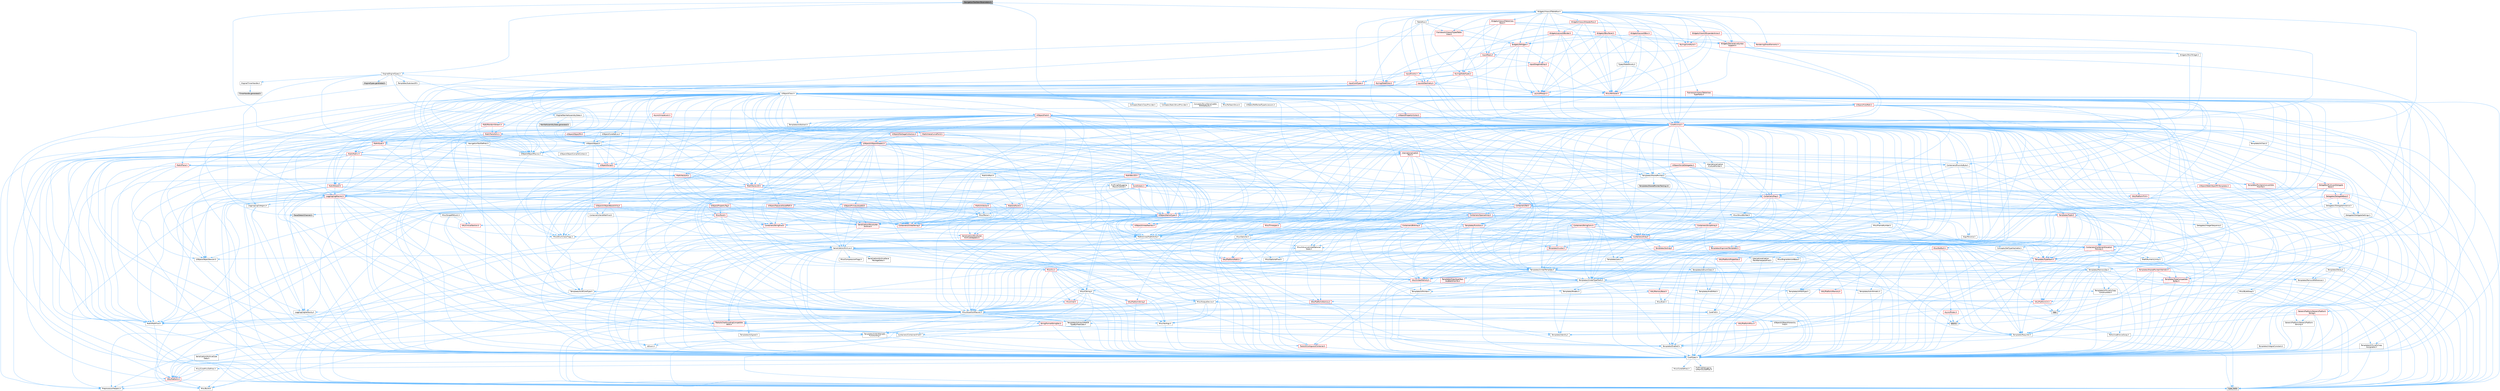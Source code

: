 digraph "NavigationToolItemParameters.h"
{
 // INTERACTIVE_SVG=YES
 // LATEX_PDF_SIZE
  bgcolor="transparent";
  edge [fontname=Helvetica,fontsize=10,labelfontname=Helvetica,labelfontsize=10];
  node [fontname=Helvetica,fontsize=10,shape=box,height=0.2,width=0.4];
  Node1 [id="Node000001",label="NavigationToolItemParameters.h",height=0.2,width=0.4,color="gray40", fillcolor="grey60", style="filled", fontcolor="black",tooltip=" "];
  Node1 -> Node2 [id="edge1_Node000001_Node000002",color="steelblue1",style="solid",tooltip=" "];
  Node2 [id="Node000002",label="Engine/EngineTypes.h",height=0.2,width=0.4,color="grey40", fillcolor="white", style="filled",URL="$df/dcf/EngineTypes_8h.html",tooltip=" "];
  Node2 -> Node3 [id="edge2_Node000002_Node000003",color="steelblue1",style="solid",tooltip=" "];
  Node3 [id="Node000003",label="Misc/EnumClassFlags.h",height=0.2,width=0.4,color="grey40", fillcolor="white", style="filled",URL="$d8/de7/EnumClassFlags_8h.html",tooltip=" "];
  Node2 -> Node4 [id="edge3_Node000002_Node000004",color="steelblue1",style="solid",tooltip=" "];
  Node4 [id="Node000004",label="UObject/ObjectMacros.h",height=0.2,width=0.4,color="grey40", fillcolor="white", style="filled",URL="$d8/d8d/ObjectMacros_8h.html",tooltip=" "];
  Node4 -> Node3 [id="edge4_Node000004_Node000003",color="steelblue1",style="solid",tooltip=" "];
  Node4 -> Node5 [id="edge5_Node000004_Node000005",color="steelblue1",style="solid",tooltip=" "];
  Node5 [id="Node000005",label="UObject/Script.h",height=0.2,width=0.4,color="red", fillcolor="#FFF0F0", style="filled",URL="$de/dc6/Script_8h.html",tooltip=" "];
  Node5 -> Node3 [id="edge6_Node000005_Node000003",color="steelblue1",style="solid",tooltip=" "];
  Node2 -> Node277 [id="edge7_Node000002_Node000277",color="steelblue1",style="solid",tooltip=" "];
  Node277 [id="Node000277",label="UObject/Object.h",height=0.2,width=0.4,color="grey40", fillcolor="white", style="filled",URL="$db/dbf/Object_8h.html",tooltip=" "];
  Node277 -> Node5 [id="edge8_Node000277_Node000005",color="steelblue1",style="solid",tooltip=" "];
  Node277 -> Node4 [id="edge9_Node000277_Node000004",color="steelblue1",style="solid",tooltip=" "];
  Node277 -> Node278 [id="edge10_Node000277_Node000278",color="steelblue1",style="solid",tooltip=" "];
  Node278 [id="Node000278",label="UObject/UObjectBaseUtility.h",height=0.2,width=0.4,color="red", fillcolor="#FFF0F0", style="filled",URL="$d2/df9/UObjectBaseUtility_8h.html",tooltip=" "];
  Node278 -> Node24 [id="edge11_Node000278_Node000024",color="steelblue1",style="solid",tooltip=" "];
  Node24 [id="Node000024",label="Containers/StringFwd.h",height=0.2,width=0.4,color="red", fillcolor="#FFF0F0", style="filled",URL="$df/d37/StringFwd_8h.html",tooltip=" "];
  Node24 -> Node7 [id="edge12_Node000024_Node000007",color="steelblue1",style="solid",tooltip=" "];
  Node7 [id="Node000007",label="CoreTypes.h",height=0.2,width=0.4,color="grey40", fillcolor="white", style="filled",URL="$dc/dec/CoreTypes_8h.html",tooltip=" "];
  Node7 -> Node8 [id="edge13_Node000007_Node000008",color="steelblue1",style="solid",tooltip=" "];
  Node8 [id="Node000008",label="HAL/Platform.h",height=0.2,width=0.4,color="red", fillcolor="#FFF0F0", style="filled",URL="$d9/dd0/Platform_8h.html",tooltip=" "];
  Node8 -> Node9 [id="edge14_Node000008_Node000009",color="steelblue1",style="solid",tooltip=" "];
  Node9 [id="Node000009",label="Misc/Build.h",height=0.2,width=0.4,color="grey40", fillcolor="white", style="filled",URL="$d3/dbb/Build_8h.html",tooltip=" "];
  Node8 -> Node11 [id="edge15_Node000008_Node000011",color="steelblue1",style="solid",tooltip=" "];
  Node11 [id="Node000011",label="type_traits",height=0.2,width=0.4,color="grey60", fillcolor="#E0E0E0", style="filled",tooltip=" "];
  Node8 -> Node12 [id="edge16_Node000008_Node000012",color="steelblue1",style="solid",tooltip=" "];
  Node12 [id="Node000012",label="PreprocessorHelpers.h",height=0.2,width=0.4,color="grey40", fillcolor="white", style="filled",URL="$db/ddb/PreprocessorHelpers_8h.html",tooltip=" "];
  Node7 -> Node18 [id="edge17_Node000007_Node000018",color="steelblue1",style="solid",tooltip=" "];
  Node18 [id="Node000018",label="ProfilingDebugging\l/UMemoryDefines.h",height=0.2,width=0.4,color="grey40", fillcolor="white", style="filled",URL="$d2/da2/UMemoryDefines_8h.html",tooltip=" "];
  Node7 -> Node19 [id="edge18_Node000007_Node000019",color="steelblue1",style="solid",tooltip=" "];
  Node19 [id="Node000019",label="Misc/CoreMiscDefines.h",height=0.2,width=0.4,color="grey40", fillcolor="white", style="filled",URL="$da/d38/CoreMiscDefines_8h.html",tooltip=" "];
  Node19 -> Node8 [id="edge19_Node000019_Node000008",color="steelblue1",style="solid",tooltip=" "];
  Node19 -> Node12 [id="edge20_Node000019_Node000012",color="steelblue1",style="solid",tooltip=" "];
  Node7 -> Node20 [id="edge21_Node000007_Node000020",color="steelblue1",style="solid",tooltip=" "];
  Node20 [id="Node000020",label="Misc/CoreDefines.h",height=0.2,width=0.4,color="grey40", fillcolor="white", style="filled",URL="$d3/dd2/CoreDefines_8h.html",tooltip=" "];
  Node24 -> Node27 [id="edge22_Node000024_Node000027",color="steelblue1",style="solid",tooltip=" "];
  Node27 [id="Node000027",label="Traits/IsContiguousContainer.h",height=0.2,width=0.4,color="red", fillcolor="#FFF0F0", style="filled",URL="$d5/d3c/IsContiguousContainer_8h.html",tooltip=" "];
  Node27 -> Node7 [id="edge23_Node000027_Node000007",color="steelblue1",style="solid",tooltip=" "];
  Node278 -> Node104 [id="edge24_Node000278_Node000104",color="steelblue1",style="solid",tooltip=" "];
  Node104 [id="Node000104",label="Containers/UnrealString.h",height=0.2,width=0.4,color="red", fillcolor="#FFF0F0", style="filled",URL="$d5/dba/UnrealString_8h.html",tooltip=" "];
  Node278 -> Node279 [id="edge25_Node000278_Node000279",color="steelblue1",style="solid",tooltip=" "];
  Node279 [id="Node000279",label="Containers/VersePathFwd.h",height=0.2,width=0.4,color="grey40", fillcolor="white", style="filled",URL="$d0/d99/VersePathFwd_8h.html",tooltip=" "];
  Node279 -> Node7 [id="edge26_Node000279_Node000007",color="steelblue1",style="solid",tooltip=" "];
  Node279 -> Node24 [id="edge27_Node000279_Node000024",color="steelblue1",style="solid",tooltip=" "];
  Node278 -> Node114 [id="edge28_Node000278_Node000114",color="steelblue1",style="solid",tooltip=" "];
  Node114 [id="Node000114",label="HAL/PlatformMath.h",height=0.2,width=0.4,color="red", fillcolor="#FFF0F0", style="filled",URL="$dc/d53/PlatformMath_8h.html",tooltip=" "];
  Node114 -> Node7 [id="edge29_Node000114_Node000007",color="steelblue1",style="solid",tooltip=" "];
  Node278 -> Node21 [id="edge30_Node000278_Node000021",color="steelblue1",style="solid",tooltip=" "];
  Node21 [id="Node000021",label="Misc/AssertionMacros.h",height=0.2,width=0.4,color="grey40", fillcolor="white", style="filled",URL="$d0/dfa/AssertionMacros_8h.html",tooltip=" "];
  Node21 -> Node7 [id="edge31_Node000021_Node000007",color="steelblue1",style="solid",tooltip=" "];
  Node21 -> Node8 [id="edge32_Node000021_Node000008",color="steelblue1",style="solid",tooltip=" "];
  Node21 -> Node22 [id="edge33_Node000021_Node000022",color="steelblue1",style="solid",tooltip=" "];
  Node22 [id="Node000022",label="HAL/PlatformMisc.h",height=0.2,width=0.4,color="red", fillcolor="#FFF0F0", style="filled",URL="$d0/df5/PlatformMisc_8h.html",tooltip=" "];
  Node22 -> Node7 [id="edge34_Node000022_Node000007",color="steelblue1",style="solid",tooltip=" "];
  Node21 -> Node12 [id="edge35_Node000021_Node000012",color="steelblue1",style="solid",tooltip=" "];
  Node21 -> Node57 [id="edge36_Node000021_Node000057",color="steelblue1",style="solid",tooltip=" "];
  Node57 [id="Node000057",label="Templates/EnableIf.h",height=0.2,width=0.4,color="grey40", fillcolor="white", style="filled",URL="$d7/d60/EnableIf_8h.html",tooltip=" "];
  Node57 -> Node7 [id="edge37_Node000057_Node000007",color="steelblue1",style="solid",tooltip=" "];
  Node21 -> Node58 [id="edge38_Node000021_Node000058",color="steelblue1",style="solid",tooltip=" "];
  Node58 [id="Node000058",label="Templates/IsArrayOrRefOf\lTypeByPredicate.h",height=0.2,width=0.4,color="grey40", fillcolor="white", style="filled",URL="$d6/da1/IsArrayOrRefOfTypeByPredicate_8h.html",tooltip=" "];
  Node58 -> Node7 [id="edge39_Node000058_Node000007",color="steelblue1",style="solid",tooltip=" "];
  Node21 -> Node59 [id="edge40_Node000021_Node000059",color="steelblue1",style="solid",tooltip=" "];
  Node59 [id="Node000059",label="Templates/IsValidVariadic\lFunctionArg.h",height=0.2,width=0.4,color="grey40", fillcolor="white", style="filled",URL="$d0/dc8/IsValidVariadicFunctionArg_8h.html",tooltip=" "];
  Node59 -> Node7 [id="edge41_Node000059_Node000007",color="steelblue1",style="solid",tooltip=" "];
  Node59 -> Node60 [id="edge42_Node000059_Node000060",color="steelblue1",style="solid",tooltip=" "];
  Node60 [id="Node000060",label="IsEnum.h",height=0.2,width=0.4,color="grey40", fillcolor="white", style="filled",URL="$d4/de5/IsEnum_8h.html",tooltip=" "];
  Node59 -> Node11 [id="edge43_Node000059_Node000011",color="steelblue1",style="solid",tooltip=" "];
  Node21 -> Node61 [id="edge44_Node000021_Node000061",color="steelblue1",style="solid",tooltip=" "];
  Node61 [id="Node000061",label="Traits/IsCharEncodingCompatible\lWith.h",height=0.2,width=0.4,color="red", fillcolor="#FFF0F0", style="filled",URL="$df/dd1/IsCharEncodingCompatibleWith_8h.html",tooltip=" "];
  Node61 -> Node11 [id="edge45_Node000061_Node000011",color="steelblue1",style="solid",tooltip=" "];
  Node21 -> Node63 [id="edge46_Node000021_Node000063",color="steelblue1",style="solid",tooltip=" "];
  Node63 [id="Node000063",label="Misc/VarArgs.h",height=0.2,width=0.4,color="grey40", fillcolor="white", style="filled",URL="$d5/d6f/VarArgs_8h.html",tooltip=" "];
  Node63 -> Node7 [id="edge47_Node000063_Node000007",color="steelblue1",style="solid",tooltip=" "];
  Node21 -> Node64 [id="edge48_Node000021_Node000064",color="steelblue1",style="solid",tooltip=" "];
  Node64 [id="Node000064",label="String/FormatStringSan.h",height=0.2,width=0.4,color="red", fillcolor="#FFF0F0", style="filled",URL="$d3/d8b/FormatStringSan_8h.html",tooltip=" "];
  Node64 -> Node11 [id="edge49_Node000064_Node000011",color="steelblue1",style="solid",tooltip=" "];
  Node64 -> Node7 [id="edge50_Node000064_Node000007",color="steelblue1",style="solid",tooltip=" "];
  Node64 -> Node65 [id="edge51_Node000064_Node000065",color="steelblue1",style="solid",tooltip=" "];
  Node65 [id="Node000065",label="Templates/Requires.h",height=0.2,width=0.4,color="grey40", fillcolor="white", style="filled",URL="$dc/d96/Requires_8h.html",tooltip=" "];
  Node65 -> Node57 [id="edge52_Node000065_Node000057",color="steelblue1",style="solid",tooltip=" "];
  Node65 -> Node11 [id="edge53_Node000065_Node000011",color="steelblue1",style="solid",tooltip=" "];
  Node64 -> Node66 [id="edge54_Node000064_Node000066",color="steelblue1",style="solid",tooltip=" "];
  Node66 [id="Node000066",label="Templates/Identity.h",height=0.2,width=0.4,color="grey40", fillcolor="white", style="filled",URL="$d0/dd5/Identity_8h.html",tooltip=" "];
  Node64 -> Node59 [id="edge55_Node000064_Node000059",color="steelblue1",style="solid",tooltip=" "];
  Node64 -> Node30 [id="edge56_Node000064_Node000030",color="steelblue1",style="solid",tooltip=" "];
  Node30 [id="Node000030",label="Containers/ContainersFwd.h",height=0.2,width=0.4,color="grey40", fillcolor="white", style="filled",URL="$d4/d0a/ContainersFwd_8h.html",tooltip=" "];
  Node30 -> Node8 [id="edge57_Node000030_Node000008",color="steelblue1",style="solid",tooltip=" "];
  Node30 -> Node7 [id="edge58_Node000030_Node000007",color="steelblue1",style="solid",tooltip=" "];
  Node30 -> Node27 [id="edge59_Node000030_Node000027",color="steelblue1",style="solid",tooltip=" "];
  Node21 -> Node70 [id="edge60_Node000021_Node000070",color="steelblue1",style="solid",tooltip=" "];
  Node70 [id="Node000070",label="atomic",height=0.2,width=0.4,color="grey60", fillcolor="#E0E0E0", style="filled",tooltip=" "];
  Node278 -> Node3 [id="edge61_Node000278_Node000003",color="steelblue1",style="solid",tooltip=" "];
  Node278 -> Node54 [id="edge62_Node000278_Node000054",color="steelblue1",style="solid",tooltip=" "];
  Node54 [id="Node000054",label="Trace/Detail/Channel.h",height=0.2,width=0.4,color="grey60", fillcolor="#E0E0E0", style="filled",tooltip=" "];
  Node278 -> Node71 [id="edge63_Node000278_Node000071",color="steelblue1",style="solid",tooltip=" "];
  Node71 [id="Node000071",label="UObject/NameTypes.h",height=0.2,width=0.4,color="red", fillcolor="#FFF0F0", style="filled",URL="$d6/d35/NameTypes_8h.html",tooltip=" "];
  Node71 -> Node7 [id="edge64_Node000071_Node000007",color="steelblue1",style="solid",tooltip=" "];
  Node71 -> Node21 [id="edge65_Node000071_Node000021",color="steelblue1",style="solid",tooltip=" "];
  Node71 -> Node72 [id="edge66_Node000071_Node000072",color="steelblue1",style="solid",tooltip=" "];
  Node72 [id="Node000072",label="HAL/UnrealMemory.h",height=0.2,width=0.4,color="red", fillcolor="#FFF0F0", style="filled",URL="$d9/d96/UnrealMemory_8h.html",tooltip=" "];
  Node72 -> Node7 [id="edge67_Node000072_Node000007",color="steelblue1",style="solid",tooltip=" "];
  Node72 -> Node76 [id="edge68_Node000072_Node000076",color="steelblue1",style="solid",tooltip=" "];
  Node76 [id="Node000076",label="HAL/MemoryBase.h",height=0.2,width=0.4,color="red", fillcolor="#FFF0F0", style="filled",URL="$d6/d9f/MemoryBase_8h.html",tooltip=" "];
  Node76 -> Node7 [id="edge69_Node000076_Node000007",color="steelblue1",style="solid",tooltip=" "];
  Node76 -> Node50 [id="edge70_Node000076_Node000050",color="steelblue1",style="solid",tooltip=" "];
  Node50 [id="Node000050",label="HAL/PlatformAtomics.h",height=0.2,width=0.4,color="red", fillcolor="#FFF0F0", style="filled",URL="$d3/d36/PlatformAtomics_8h.html",tooltip=" "];
  Node50 -> Node7 [id="edge71_Node000050_Node000007",color="steelblue1",style="solid",tooltip=" "];
  Node76 -> Node34 [id="edge72_Node000076_Node000034",color="steelblue1",style="solid",tooltip=" "];
  Node34 [id="Node000034",label="HAL/PlatformCrt.h",height=0.2,width=0.4,color="red", fillcolor="#FFF0F0", style="filled",URL="$d8/d75/PlatformCrt_8h.html",tooltip=" "];
  Node34 -> Node35 [id="edge73_Node000034_Node000035",color="steelblue1",style="solid",tooltip=" "];
  Node35 [id="Node000035",label="new",height=0.2,width=0.4,color="grey60", fillcolor="#E0E0E0", style="filled",tooltip=" "];
  Node76 -> Node77 [id="edge74_Node000076_Node000077",color="steelblue1",style="solid",tooltip=" "];
  Node77 [id="Node000077",label="Misc/Exec.h",height=0.2,width=0.4,color="grey40", fillcolor="white", style="filled",URL="$de/ddb/Exec_8h.html",tooltip=" "];
  Node77 -> Node7 [id="edge75_Node000077_Node000007",color="steelblue1",style="solid",tooltip=" "];
  Node77 -> Node21 [id="edge76_Node000077_Node000021",color="steelblue1",style="solid",tooltip=" "];
  Node76 -> Node78 [id="edge77_Node000076_Node000078",color="steelblue1",style="solid",tooltip=" "];
  Node78 [id="Node000078",label="Misc/OutputDevice.h",height=0.2,width=0.4,color="grey40", fillcolor="white", style="filled",URL="$d7/d32/OutputDevice_8h.html",tooltip=" "];
  Node78 -> Node29 [id="edge78_Node000078_Node000029",color="steelblue1",style="solid",tooltip=" "];
  Node29 [id="Node000029",label="CoreFwd.h",height=0.2,width=0.4,color="grey40", fillcolor="white", style="filled",URL="$d1/d1e/CoreFwd_8h.html",tooltip=" "];
  Node29 -> Node7 [id="edge79_Node000029_Node000007",color="steelblue1",style="solid",tooltip=" "];
  Node29 -> Node30 [id="edge80_Node000029_Node000030",color="steelblue1",style="solid",tooltip=" "];
  Node29 -> Node31 [id="edge81_Node000029_Node000031",color="steelblue1",style="solid",tooltip=" "];
  Node31 [id="Node000031",label="Math/MathFwd.h",height=0.2,width=0.4,color="grey40", fillcolor="white", style="filled",URL="$d2/d10/MathFwd_8h.html",tooltip=" "];
  Node31 -> Node8 [id="edge82_Node000031_Node000008",color="steelblue1",style="solid",tooltip=" "];
  Node29 -> Node32 [id="edge83_Node000029_Node000032",color="steelblue1",style="solid",tooltip=" "];
  Node32 [id="Node000032",label="UObject/UObjectHierarchy\lFwd.h",height=0.2,width=0.4,color="grey40", fillcolor="white", style="filled",URL="$d3/d13/UObjectHierarchyFwd_8h.html",tooltip=" "];
  Node78 -> Node7 [id="edge84_Node000078_Node000007",color="steelblue1",style="solid",tooltip=" "];
  Node78 -> Node79 [id="edge85_Node000078_Node000079",color="steelblue1",style="solid",tooltip=" "];
  Node79 [id="Node000079",label="Logging/LogVerbosity.h",height=0.2,width=0.4,color="grey40", fillcolor="white", style="filled",URL="$d2/d8f/LogVerbosity_8h.html",tooltip=" "];
  Node79 -> Node7 [id="edge86_Node000079_Node000007",color="steelblue1",style="solid",tooltip=" "];
  Node78 -> Node63 [id="edge87_Node000078_Node000063",color="steelblue1",style="solid",tooltip=" "];
  Node78 -> Node58 [id="edge88_Node000078_Node000058",color="steelblue1",style="solid",tooltip=" "];
  Node78 -> Node59 [id="edge89_Node000078_Node000059",color="steelblue1",style="solid",tooltip=" "];
  Node78 -> Node61 [id="edge90_Node000078_Node000061",color="steelblue1",style="solid",tooltip=" "];
  Node72 -> Node89 [id="edge91_Node000072_Node000089",color="steelblue1",style="solid",tooltip=" "];
  Node89 [id="Node000089",label="HAL/PlatformMemory.h",height=0.2,width=0.4,color="red", fillcolor="#FFF0F0", style="filled",URL="$de/d68/PlatformMemory_8h.html",tooltip=" "];
  Node89 -> Node7 [id="edge92_Node000089_Node000007",color="steelblue1",style="solid",tooltip=" "];
  Node72 -> Node92 [id="edge93_Node000072_Node000092",color="steelblue1",style="solid",tooltip=" "];
  Node92 [id="Node000092",label="Templates/IsPointer.h",height=0.2,width=0.4,color="grey40", fillcolor="white", style="filled",URL="$d7/d05/IsPointer_8h.html",tooltip=" "];
  Node92 -> Node7 [id="edge94_Node000092_Node000007",color="steelblue1",style="solid",tooltip=" "];
  Node71 -> Node93 [id="edge95_Node000071_Node000093",color="steelblue1",style="solid",tooltip=" "];
  Node93 [id="Node000093",label="Templates/UnrealTypeTraits.h",height=0.2,width=0.4,color="grey40", fillcolor="white", style="filled",URL="$d2/d2d/UnrealTypeTraits_8h.html",tooltip=" "];
  Node93 -> Node7 [id="edge96_Node000093_Node000007",color="steelblue1",style="solid",tooltip=" "];
  Node93 -> Node92 [id="edge97_Node000093_Node000092",color="steelblue1",style="solid",tooltip=" "];
  Node93 -> Node21 [id="edge98_Node000093_Node000021",color="steelblue1",style="solid",tooltip=" "];
  Node93 -> Node85 [id="edge99_Node000093_Node000085",color="steelblue1",style="solid",tooltip=" "];
  Node85 [id="Node000085",label="Templates/AndOrNot.h",height=0.2,width=0.4,color="grey40", fillcolor="white", style="filled",URL="$db/d0a/AndOrNot_8h.html",tooltip=" "];
  Node85 -> Node7 [id="edge100_Node000085_Node000007",color="steelblue1",style="solid",tooltip=" "];
  Node93 -> Node57 [id="edge101_Node000093_Node000057",color="steelblue1",style="solid",tooltip=" "];
  Node93 -> Node94 [id="edge102_Node000093_Node000094",color="steelblue1",style="solid",tooltip=" "];
  Node94 [id="Node000094",label="Templates/IsArithmetic.h",height=0.2,width=0.4,color="grey40", fillcolor="white", style="filled",URL="$d2/d5d/IsArithmetic_8h.html",tooltip=" "];
  Node94 -> Node7 [id="edge103_Node000094_Node000007",color="steelblue1",style="solid",tooltip=" "];
  Node93 -> Node60 [id="edge104_Node000093_Node000060",color="steelblue1",style="solid",tooltip=" "];
  Node93 -> Node95 [id="edge105_Node000093_Node000095",color="steelblue1",style="solid",tooltip=" "];
  Node95 [id="Node000095",label="Templates/Models.h",height=0.2,width=0.4,color="grey40", fillcolor="white", style="filled",URL="$d3/d0c/Models_8h.html",tooltip=" "];
  Node95 -> Node66 [id="edge106_Node000095_Node000066",color="steelblue1",style="solid",tooltip=" "];
  Node93 -> Node96 [id="edge107_Node000093_Node000096",color="steelblue1",style="solid",tooltip=" "];
  Node96 [id="Node000096",label="Templates/IsPODType.h",height=0.2,width=0.4,color="grey40", fillcolor="white", style="filled",URL="$d7/db1/IsPODType_8h.html",tooltip=" "];
  Node96 -> Node7 [id="edge108_Node000096_Node000007",color="steelblue1",style="solid",tooltip=" "];
  Node93 -> Node97 [id="edge109_Node000093_Node000097",color="steelblue1",style="solid",tooltip=" "];
  Node97 [id="Node000097",label="Templates/IsUECoreType.h",height=0.2,width=0.4,color="grey40", fillcolor="white", style="filled",URL="$d1/db8/IsUECoreType_8h.html",tooltip=" "];
  Node97 -> Node7 [id="edge110_Node000097_Node000007",color="steelblue1",style="solid",tooltip=" "];
  Node97 -> Node11 [id="edge111_Node000097_Node000011",color="steelblue1",style="solid",tooltip=" "];
  Node93 -> Node86 [id="edge112_Node000093_Node000086",color="steelblue1",style="solid",tooltip=" "];
  Node86 [id="Node000086",label="Templates/IsTriviallyCopy\lConstructible.h",height=0.2,width=0.4,color="grey40", fillcolor="white", style="filled",URL="$d3/d78/IsTriviallyCopyConstructible_8h.html",tooltip=" "];
  Node86 -> Node7 [id="edge113_Node000086_Node000007",color="steelblue1",style="solid",tooltip=" "];
  Node86 -> Node11 [id="edge114_Node000086_Node000011",color="steelblue1",style="solid",tooltip=" "];
  Node71 -> Node98 [id="edge115_Node000071_Node000098",color="steelblue1",style="solid",tooltip=" "];
  Node98 [id="Node000098",label="Templates/UnrealTemplate.h",height=0.2,width=0.4,color="grey40", fillcolor="white", style="filled",URL="$d4/d24/UnrealTemplate_8h.html",tooltip=" "];
  Node98 -> Node7 [id="edge116_Node000098_Node000007",color="steelblue1",style="solid",tooltip=" "];
  Node98 -> Node92 [id="edge117_Node000098_Node000092",color="steelblue1",style="solid",tooltip=" "];
  Node98 -> Node72 [id="edge118_Node000098_Node000072",color="steelblue1",style="solid",tooltip=" "];
  Node98 -> Node99 [id="edge119_Node000098_Node000099",color="steelblue1",style="solid",tooltip=" "];
  Node99 [id="Node000099",label="Templates/CopyQualifiers\lAndRefsFromTo.h",height=0.2,width=0.4,color="red", fillcolor="#FFF0F0", style="filled",URL="$d3/db3/CopyQualifiersAndRefsFromTo_8h.html",tooltip=" "];
  Node98 -> Node93 [id="edge120_Node000098_Node000093",color="steelblue1",style="solid",tooltip=" "];
  Node98 -> Node101 [id="edge121_Node000098_Node000101",color="steelblue1",style="solid",tooltip=" "];
  Node101 [id="Node000101",label="Templates/RemoveReference.h",height=0.2,width=0.4,color="grey40", fillcolor="white", style="filled",URL="$da/dbe/RemoveReference_8h.html",tooltip=" "];
  Node101 -> Node7 [id="edge122_Node000101_Node000007",color="steelblue1",style="solid",tooltip=" "];
  Node98 -> Node65 [id="edge123_Node000098_Node000065",color="steelblue1",style="solid",tooltip=" "];
  Node98 -> Node102 [id="edge124_Node000098_Node000102",color="steelblue1",style="solid",tooltip=" "];
  Node102 [id="Node000102",label="Templates/TypeCompatible\lBytes.h",height=0.2,width=0.4,color="red", fillcolor="#FFF0F0", style="filled",URL="$df/d0a/TypeCompatibleBytes_8h.html",tooltip=" "];
  Node102 -> Node7 [id="edge125_Node000102_Node000007",color="steelblue1",style="solid",tooltip=" "];
  Node102 -> Node35 [id="edge126_Node000102_Node000035",color="steelblue1",style="solid",tooltip=" "];
  Node102 -> Node11 [id="edge127_Node000102_Node000011",color="steelblue1",style="solid",tooltip=" "];
  Node98 -> Node66 [id="edge128_Node000098_Node000066",color="steelblue1",style="solid",tooltip=" "];
  Node98 -> Node27 [id="edge129_Node000098_Node000027",color="steelblue1",style="solid",tooltip=" "];
  Node98 -> Node103 [id="edge130_Node000098_Node000103",color="steelblue1",style="solid",tooltip=" "];
  Node103 [id="Node000103",label="Traits/UseBitwiseSwap.h",height=0.2,width=0.4,color="grey40", fillcolor="white", style="filled",URL="$db/df3/UseBitwiseSwap_8h.html",tooltip=" "];
  Node103 -> Node7 [id="edge131_Node000103_Node000007",color="steelblue1",style="solid",tooltip=" "];
  Node103 -> Node11 [id="edge132_Node000103_Node000011",color="steelblue1",style="solid",tooltip=" "];
  Node98 -> Node11 [id="edge133_Node000098_Node000011",color="steelblue1",style="solid",tooltip=" "];
  Node71 -> Node104 [id="edge134_Node000071_Node000104",color="steelblue1",style="solid",tooltip=" "];
  Node71 -> Node108 [id="edge135_Node000071_Node000108",color="steelblue1",style="solid",tooltip=" "];
  Node108 [id="Node000108",label="HAL/CriticalSection.h",height=0.2,width=0.4,color="red", fillcolor="#FFF0F0", style="filled",URL="$d6/d90/CriticalSection_8h.html",tooltip=" "];
  Node71 -> Node111 [id="edge136_Node000071_Node000111",color="steelblue1",style="solid",tooltip=" "];
  Node111 [id="Node000111",label="Containers/StringConv.h",height=0.2,width=0.4,color="red", fillcolor="#FFF0F0", style="filled",URL="$d3/ddf/StringConv_8h.html",tooltip=" "];
  Node111 -> Node7 [id="edge137_Node000111_Node000007",color="steelblue1",style="solid",tooltip=" "];
  Node111 -> Node21 [id="edge138_Node000111_Node000021",color="steelblue1",style="solid",tooltip=" "];
  Node111 -> Node112 [id="edge139_Node000111_Node000112",color="steelblue1",style="solid",tooltip=" "];
  Node112 [id="Node000112",label="Containers/ContainerAllocation\lPolicies.h",height=0.2,width=0.4,color="red", fillcolor="#FFF0F0", style="filled",URL="$d7/dff/ContainerAllocationPolicies_8h.html",tooltip=" "];
  Node112 -> Node7 [id="edge140_Node000112_Node000007",color="steelblue1",style="solid",tooltip=" "];
  Node112 -> Node112 [id="edge141_Node000112_Node000112",color="steelblue1",style="solid",tooltip=" "];
  Node112 -> Node114 [id="edge142_Node000112_Node000114",color="steelblue1",style="solid",tooltip=" "];
  Node112 -> Node72 [id="edge143_Node000112_Node000072",color="steelblue1",style="solid",tooltip=" "];
  Node112 -> Node44 [id="edge144_Node000112_Node000044",color="steelblue1",style="solid",tooltip=" "];
  Node44 [id="Node000044",label="Math/NumericLimits.h",height=0.2,width=0.4,color="grey40", fillcolor="white", style="filled",URL="$df/d1b/NumericLimits_8h.html",tooltip=" "];
  Node44 -> Node7 [id="edge145_Node000044_Node000007",color="steelblue1",style="solid",tooltip=" "];
  Node112 -> Node21 [id="edge146_Node000112_Node000021",color="steelblue1",style="solid",tooltip=" "];
  Node112 -> Node123 [id="edge147_Node000112_Node000123",color="steelblue1",style="solid",tooltip=" "];
  Node123 [id="Node000123",label="Templates/MemoryOps.h",height=0.2,width=0.4,color="grey40", fillcolor="white", style="filled",URL="$db/dea/MemoryOps_8h.html",tooltip=" "];
  Node123 -> Node7 [id="edge148_Node000123_Node000007",color="steelblue1",style="solid",tooltip=" "];
  Node123 -> Node72 [id="edge149_Node000123_Node000072",color="steelblue1",style="solid",tooltip=" "];
  Node123 -> Node87 [id="edge150_Node000123_Node000087",color="steelblue1",style="solid",tooltip=" "];
  Node87 [id="Node000087",label="Templates/IsTriviallyCopy\lAssignable.h",height=0.2,width=0.4,color="grey40", fillcolor="white", style="filled",URL="$d2/df2/IsTriviallyCopyAssignable_8h.html",tooltip=" "];
  Node87 -> Node7 [id="edge151_Node000087_Node000007",color="steelblue1",style="solid",tooltip=" "];
  Node87 -> Node11 [id="edge152_Node000087_Node000011",color="steelblue1",style="solid",tooltip=" "];
  Node123 -> Node86 [id="edge153_Node000123_Node000086",color="steelblue1",style="solid",tooltip=" "];
  Node123 -> Node65 [id="edge154_Node000123_Node000065",color="steelblue1",style="solid",tooltip=" "];
  Node123 -> Node93 [id="edge155_Node000123_Node000093",color="steelblue1",style="solid",tooltip=" "];
  Node123 -> Node103 [id="edge156_Node000123_Node000103",color="steelblue1",style="solid",tooltip=" "];
  Node123 -> Node35 [id="edge157_Node000123_Node000035",color="steelblue1",style="solid",tooltip=" "];
  Node123 -> Node11 [id="edge158_Node000123_Node000011",color="steelblue1",style="solid",tooltip=" "];
  Node112 -> Node102 [id="edge159_Node000112_Node000102",color="steelblue1",style="solid",tooltip=" "];
  Node112 -> Node11 [id="edge160_Node000112_Node000011",color="steelblue1",style="solid",tooltip=" "];
  Node111 -> Node124 [id="edge161_Node000111_Node000124",color="steelblue1",style="solid",tooltip=" "];
  Node124 [id="Node000124",label="Containers/Array.h",height=0.2,width=0.4,color="red", fillcolor="#FFF0F0", style="filled",URL="$df/dd0/Array_8h.html",tooltip=" "];
  Node124 -> Node7 [id="edge162_Node000124_Node000007",color="steelblue1",style="solid",tooltip=" "];
  Node124 -> Node21 [id="edge163_Node000124_Node000021",color="steelblue1",style="solid",tooltip=" "];
  Node124 -> Node125 [id="edge164_Node000124_Node000125",color="steelblue1",style="solid",tooltip=" "];
  Node125 [id="Node000125",label="Misc/IntrusiveUnsetOptional\lState.h",height=0.2,width=0.4,color="grey40", fillcolor="white", style="filled",URL="$d2/d0a/IntrusiveUnsetOptionalState_8h.html",tooltip=" "];
  Node125 -> Node126 [id="edge165_Node000125_Node000126",color="steelblue1",style="solid",tooltip=" "];
  Node126 [id="Node000126",label="Misc/OptionalFwd.h",height=0.2,width=0.4,color="grey40", fillcolor="white", style="filled",URL="$dc/d50/OptionalFwd_8h.html",tooltip=" "];
  Node124 -> Node72 [id="edge166_Node000124_Node000072",color="steelblue1",style="solid",tooltip=" "];
  Node124 -> Node93 [id="edge167_Node000124_Node000093",color="steelblue1",style="solid",tooltip=" "];
  Node124 -> Node98 [id="edge168_Node000124_Node000098",color="steelblue1",style="solid",tooltip=" "];
  Node124 -> Node112 [id="edge169_Node000124_Node000112",color="steelblue1",style="solid",tooltip=" "];
  Node124 -> Node131 [id="edge170_Node000124_Node000131",color="steelblue1",style="solid",tooltip=" "];
  Node131 [id="Node000131",label="Serialization/Archive.h",height=0.2,width=0.4,color="grey40", fillcolor="white", style="filled",URL="$d7/d3b/Archive_8h.html",tooltip=" "];
  Node131 -> Node29 [id="edge171_Node000131_Node000029",color="steelblue1",style="solid",tooltip=" "];
  Node131 -> Node7 [id="edge172_Node000131_Node000007",color="steelblue1",style="solid",tooltip=" "];
  Node131 -> Node132 [id="edge173_Node000131_Node000132",color="steelblue1",style="solid",tooltip=" "];
  Node132 [id="Node000132",label="HAL/PlatformProperties.h",height=0.2,width=0.4,color="red", fillcolor="#FFF0F0", style="filled",URL="$d9/db0/PlatformProperties_8h.html",tooltip=" "];
  Node132 -> Node7 [id="edge174_Node000132_Node000007",color="steelblue1",style="solid",tooltip=" "];
  Node131 -> Node135 [id="edge175_Node000131_Node000135",color="steelblue1",style="solid",tooltip=" "];
  Node135 [id="Node000135",label="Internationalization\l/TextNamespaceFwd.h",height=0.2,width=0.4,color="grey40", fillcolor="white", style="filled",URL="$d8/d97/TextNamespaceFwd_8h.html",tooltip=" "];
  Node135 -> Node7 [id="edge176_Node000135_Node000007",color="steelblue1",style="solid",tooltip=" "];
  Node131 -> Node31 [id="edge177_Node000131_Node000031",color="steelblue1",style="solid",tooltip=" "];
  Node131 -> Node21 [id="edge178_Node000131_Node000021",color="steelblue1",style="solid",tooltip=" "];
  Node131 -> Node9 [id="edge179_Node000131_Node000009",color="steelblue1",style="solid",tooltip=" "];
  Node131 -> Node45 [id="edge180_Node000131_Node000045",color="steelblue1",style="solid",tooltip=" "];
  Node45 [id="Node000045",label="Misc/CompressionFlags.h",height=0.2,width=0.4,color="grey40", fillcolor="white", style="filled",URL="$d9/d76/CompressionFlags_8h.html",tooltip=" "];
  Node131 -> Node136 [id="edge181_Node000131_Node000136",color="steelblue1",style="solid",tooltip=" "];
  Node136 [id="Node000136",label="Misc/EngineVersionBase.h",height=0.2,width=0.4,color="grey40", fillcolor="white", style="filled",URL="$d5/d2b/EngineVersionBase_8h.html",tooltip=" "];
  Node136 -> Node7 [id="edge182_Node000136_Node000007",color="steelblue1",style="solid",tooltip=" "];
  Node131 -> Node63 [id="edge183_Node000131_Node000063",color="steelblue1",style="solid",tooltip=" "];
  Node131 -> Node137 [id="edge184_Node000131_Node000137",color="steelblue1",style="solid",tooltip=" "];
  Node137 [id="Node000137",label="Serialization/ArchiveCook\lData.h",height=0.2,width=0.4,color="grey40", fillcolor="white", style="filled",URL="$dc/db6/ArchiveCookData_8h.html",tooltip=" "];
  Node137 -> Node8 [id="edge185_Node000137_Node000008",color="steelblue1",style="solid",tooltip=" "];
  Node131 -> Node138 [id="edge186_Node000131_Node000138",color="steelblue1",style="solid",tooltip=" "];
  Node138 [id="Node000138",label="Serialization/ArchiveSave\lPackageData.h",height=0.2,width=0.4,color="grey40", fillcolor="white", style="filled",URL="$d1/d37/ArchiveSavePackageData_8h.html",tooltip=" "];
  Node131 -> Node57 [id="edge187_Node000131_Node000057",color="steelblue1",style="solid",tooltip=" "];
  Node131 -> Node58 [id="edge188_Node000131_Node000058",color="steelblue1",style="solid",tooltip=" "];
  Node131 -> Node139 [id="edge189_Node000131_Node000139",color="steelblue1",style="solid",tooltip=" "];
  Node139 [id="Node000139",label="Templates/IsEnumClass.h",height=0.2,width=0.4,color="grey40", fillcolor="white", style="filled",URL="$d7/d15/IsEnumClass_8h.html",tooltip=" "];
  Node139 -> Node7 [id="edge190_Node000139_Node000007",color="steelblue1",style="solid",tooltip=" "];
  Node139 -> Node85 [id="edge191_Node000139_Node000085",color="steelblue1",style="solid",tooltip=" "];
  Node131 -> Node119 [id="edge192_Node000131_Node000119",color="steelblue1",style="solid",tooltip=" "];
  Node119 [id="Node000119",label="Templates/IsSigned.h",height=0.2,width=0.4,color="grey40", fillcolor="white", style="filled",URL="$d8/dd8/IsSigned_8h.html",tooltip=" "];
  Node119 -> Node7 [id="edge193_Node000119_Node000007",color="steelblue1",style="solid",tooltip=" "];
  Node131 -> Node59 [id="edge194_Node000131_Node000059",color="steelblue1",style="solid",tooltip=" "];
  Node131 -> Node98 [id="edge195_Node000131_Node000098",color="steelblue1",style="solid",tooltip=" "];
  Node131 -> Node61 [id="edge196_Node000131_Node000061",color="steelblue1",style="solid",tooltip=" "];
  Node131 -> Node140 [id="edge197_Node000131_Node000140",color="steelblue1",style="solid",tooltip=" "];
  Node140 [id="Node000140",label="UObject/ObjectVersion.h",height=0.2,width=0.4,color="grey40", fillcolor="white", style="filled",URL="$da/d63/ObjectVersion_8h.html",tooltip=" "];
  Node140 -> Node7 [id="edge198_Node000140_Node000007",color="steelblue1",style="solid",tooltip=" "];
  Node124 -> Node168 [id="edge199_Node000124_Node000168",color="steelblue1",style="solid",tooltip=" "];
  Node168 [id="Node000168",label="Concepts/GetTypeHashable.h",height=0.2,width=0.4,color="grey40", fillcolor="white", style="filled",URL="$d3/da2/GetTypeHashable_8h.html",tooltip=" "];
  Node168 -> Node7 [id="edge200_Node000168_Node000007",color="steelblue1",style="solid",tooltip=" "];
  Node168 -> Node146 [id="edge201_Node000168_Node000146",color="steelblue1",style="solid",tooltip=" "];
  Node146 [id="Node000146",label="Templates/TypeHash.h",height=0.2,width=0.4,color="red", fillcolor="#FFF0F0", style="filled",URL="$d1/d62/TypeHash_8h.html",tooltip=" "];
  Node146 -> Node7 [id="edge202_Node000146_Node000007",color="steelblue1",style="solid",tooltip=" "];
  Node146 -> Node65 [id="edge203_Node000146_Node000065",color="steelblue1",style="solid",tooltip=" "];
  Node146 -> Node147 [id="edge204_Node000146_Node000147",color="steelblue1",style="solid",tooltip=" "];
  Node147 [id="Node000147",label="Misc/Crc.h",height=0.2,width=0.4,color="red", fillcolor="#FFF0F0", style="filled",URL="$d4/dd2/Crc_8h.html",tooltip=" "];
  Node147 -> Node7 [id="edge205_Node000147_Node000007",color="steelblue1",style="solid",tooltip=" "];
  Node147 -> Node74 [id="edge206_Node000147_Node000074",color="steelblue1",style="solid",tooltip=" "];
  Node74 [id="Node000074",label="HAL/PlatformString.h",height=0.2,width=0.4,color="red", fillcolor="#FFF0F0", style="filled",URL="$db/db5/PlatformString_8h.html",tooltip=" "];
  Node74 -> Node7 [id="edge207_Node000074_Node000007",color="steelblue1",style="solid",tooltip=" "];
  Node147 -> Node21 [id="edge208_Node000147_Node000021",color="steelblue1",style="solid",tooltip=" "];
  Node147 -> Node148 [id="edge209_Node000147_Node000148",color="steelblue1",style="solid",tooltip=" "];
  Node148 [id="Node000148",label="Misc/CString.h",height=0.2,width=0.4,color="grey40", fillcolor="white", style="filled",URL="$d2/d49/CString_8h.html",tooltip=" "];
  Node148 -> Node7 [id="edge210_Node000148_Node000007",color="steelblue1",style="solid",tooltip=" "];
  Node148 -> Node34 [id="edge211_Node000148_Node000034",color="steelblue1",style="solid",tooltip=" "];
  Node148 -> Node74 [id="edge212_Node000148_Node000074",color="steelblue1",style="solid",tooltip=" "];
  Node148 -> Node21 [id="edge213_Node000148_Node000021",color="steelblue1",style="solid",tooltip=" "];
  Node148 -> Node149 [id="edge214_Node000148_Node000149",color="steelblue1",style="solid",tooltip=" "];
  Node149 [id="Node000149",label="Misc/Char.h",height=0.2,width=0.4,color="red", fillcolor="#FFF0F0", style="filled",URL="$d0/d58/Char_8h.html",tooltip=" "];
  Node149 -> Node7 [id="edge215_Node000149_Node000007",color="steelblue1",style="solid",tooltip=" "];
  Node149 -> Node11 [id="edge216_Node000149_Node000011",color="steelblue1",style="solid",tooltip=" "];
  Node148 -> Node63 [id="edge217_Node000148_Node000063",color="steelblue1",style="solid",tooltip=" "];
  Node148 -> Node58 [id="edge218_Node000148_Node000058",color="steelblue1",style="solid",tooltip=" "];
  Node148 -> Node59 [id="edge219_Node000148_Node000059",color="steelblue1",style="solid",tooltip=" "];
  Node148 -> Node61 [id="edge220_Node000148_Node000061",color="steelblue1",style="solid",tooltip=" "];
  Node147 -> Node149 [id="edge221_Node000147_Node000149",color="steelblue1",style="solid",tooltip=" "];
  Node147 -> Node93 [id="edge222_Node000147_Node000093",color="steelblue1",style="solid",tooltip=" "];
  Node146 -> Node11 [id="edge223_Node000146_Node000011",color="steelblue1",style="solid",tooltip=" "];
  Node124 -> Node157 [id="edge224_Node000124_Node000157",color="steelblue1",style="solid",tooltip=" "];
  Node157 [id="Node000157",label="Templates/Invoke.h",height=0.2,width=0.4,color="red", fillcolor="#FFF0F0", style="filled",URL="$d7/deb/Invoke_8h.html",tooltip=" "];
  Node157 -> Node7 [id="edge225_Node000157_Node000007",color="steelblue1",style="solid",tooltip=" "];
  Node157 -> Node98 [id="edge226_Node000157_Node000098",color="steelblue1",style="solid",tooltip=" "];
  Node157 -> Node11 [id="edge227_Node000157_Node000011",color="steelblue1",style="solid",tooltip=" "];
  Node124 -> Node162 [id="edge228_Node000124_Node000162",color="steelblue1",style="solid",tooltip=" "];
  Node162 [id="Node000162",label="Templates/Less.h",height=0.2,width=0.4,color="grey40", fillcolor="white", style="filled",URL="$de/dc8/Less_8h.html",tooltip=" "];
  Node162 -> Node7 [id="edge229_Node000162_Node000007",color="steelblue1",style="solid",tooltip=" "];
  Node162 -> Node98 [id="edge230_Node000162_Node000098",color="steelblue1",style="solid",tooltip=" "];
  Node124 -> Node65 [id="edge231_Node000124_Node000065",color="steelblue1",style="solid",tooltip=" "];
  Node124 -> Node170 [id="edge232_Node000124_Node000170",color="steelblue1",style="solid",tooltip=" "];
  Node170 [id="Node000170",label="Templates/Sorting.h",height=0.2,width=0.4,color="red", fillcolor="#FFF0F0", style="filled",URL="$d3/d9e/Sorting_8h.html",tooltip=" "];
  Node170 -> Node7 [id="edge233_Node000170_Node000007",color="steelblue1",style="solid",tooltip=" "];
  Node170 -> Node114 [id="edge234_Node000170_Node000114",color="steelblue1",style="solid",tooltip=" "];
  Node170 -> Node162 [id="edge235_Node000170_Node000162",color="steelblue1",style="solid",tooltip=" "];
  Node124 -> Node174 [id="edge236_Node000124_Node000174",color="steelblue1",style="solid",tooltip=" "];
  Node174 [id="Node000174",label="Templates/AlignmentTemplates.h",height=0.2,width=0.4,color="red", fillcolor="#FFF0F0", style="filled",URL="$dd/d32/AlignmentTemplates_8h.html",tooltip=" "];
  Node174 -> Node7 [id="edge237_Node000174_Node000007",color="steelblue1",style="solid",tooltip=" "];
  Node174 -> Node92 [id="edge238_Node000174_Node000092",color="steelblue1",style="solid",tooltip=" "];
  Node124 -> Node11 [id="edge239_Node000124_Node000011",color="steelblue1",style="solid",tooltip=" "];
  Node111 -> Node148 [id="edge240_Node000111_Node000148",color="steelblue1",style="solid",tooltip=" "];
  Node111 -> Node98 [id="edge241_Node000111_Node000098",color="steelblue1",style="solid",tooltip=" "];
  Node111 -> Node93 [id="edge242_Node000111_Node000093",color="steelblue1",style="solid",tooltip=" "];
  Node111 -> Node61 [id="edge243_Node000111_Node000061",color="steelblue1",style="solid",tooltip=" "];
  Node111 -> Node27 [id="edge244_Node000111_Node000027",color="steelblue1",style="solid",tooltip=" "];
  Node111 -> Node11 [id="edge245_Node000111_Node000011",color="steelblue1",style="solid",tooltip=" "];
  Node71 -> Node24 [id="edge246_Node000071_Node000024",color="steelblue1",style="solid",tooltip=" "];
  Node71 -> Node176 [id="edge247_Node000071_Node000176",color="steelblue1",style="solid",tooltip=" "];
  Node176 [id="Node000176",label="UObject/UnrealNames.h",height=0.2,width=0.4,color="red", fillcolor="#FFF0F0", style="filled",URL="$d8/db1/UnrealNames_8h.html",tooltip=" "];
  Node176 -> Node7 [id="edge248_Node000176_Node000007",color="steelblue1",style="solid",tooltip=" "];
  Node71 -> Node125 [id="edge249_Node000071_Node000125",color="steelblue1",style="solid",tooltip=" "];
  Node278 -> Node140 [id="edge250_Node000278_Node000140",color="steelblue1",style="solid",tooltip=" "];
  Node277 -> Node317 [id="edge251_Node000277_Node000317",color="steelblue1",style="solid",tooltip=" "];
  Node317 [id="Node000317",label="UObject/ObjectCompileContext.h",height=0.2,width=0.4,color="grey40", fillcolor="white", style="filled",URL="$d6/de9/ObjectCompileContext_8h.html",tooltip=" "];
  Node277 -> Node318 [id="edge252_Node000277_Node000318",color="steelblue1",style="solid",tooltip=" "];
  Node318 [id="Node000318",label="ProfilingDebugging\l/ResourceSize.h",height=0.2,width=0.4,color="grey40", fillcolor="white", style="filled",URL="$dd/d71/ResourceSize_8h.html",tooltip=" "];
  Node318 -> Node186 [id="edge253_Node000318_Node000186",color="steelblue1",style="solid",tooltip=" "];
  Node186 [id="Node000186",label="Containers/Map.h",height=0.2,width=0.4,color="red", fillcolor="#FFF0F0", style="filled",URL="$df/d79/Map_8h.html",tooltip=" "];
  Node186 -> Node7 [id="edge254_Node000186_Node000007",color="steelblue1",style="solid",tooltip=" "];
  Node186 -> Node187 [id="edge255_Node000186_Node000187",color="steelblue1",style="solid",tooltip=" "];
  Node187 [id="Node000187",label="Algo/Reverse.h",height=0.2,width=0.4,color="grey40", fillcolor="white", style="filled",URL="$d5/d93/Reverse_8h.html",tooltip=" "];
  Node187 -> Node7 [id="edge256_Node000187_Node000007",color="steelblue1",style="solid",tooltip=" "];
  Node187 -> Node98 [id="edge257_Node000187_Node000098",color="steelblue1",style="solid",tooltip=" "];
  Node186 -> Node188 [id="edge258_Node000186_Node000188",color="steelblue1",style="solid",tooltip=" "];
  Node188 [id="Node000188",label="Containers/Set.h",height=0.2,width=0.4,color="red", fillcolor="#FFF0F0", style="filled",URL="$d4/d45/Set_8h.html",tooltip=" "];
  Node188 -> Node112 [id="edge259_Node000188_Node000112",color="steelblue1",style="solid",tooltip=" "];
  Node188 -> Node190 [id="edge260_Node000188_Node000190",color="steelblue1",style="solid",tooltip=" "];
  Node190 [id="Node000190",label="Containers/SparseArray.h",height=0.2,width=0.4,color="red", fillcolor="#FFF0F0", style="filled",URL="$d5/dbf/SparseArray_8h.html",tooltip=" "];
  Node190 -> Node7 [id="edge261_Node000190_Node000007",color="steelblue1",style="solid",tooltip=" "];
  Node190 -> Node21 [id="edge262_Node000190_Node000021",color="steelblue1",style="solid",tooltip=" "];
  Node190 -> Node72 [id="edge263_Node000190_Node000072",color="steelblue1",style="solid",tooltip=" "];
  Node190 -> Node93 [id="edge264_Node000190_Node000093",color="steelblue1",style="solid",tooltip=" "];
  Node190 -> Node98 [id="edge265_Node000190_Node000098",color="steelblue1",style="solid",tooltip=" "];
  Node190 -> Node112 [id="edge266_Node000190_Node000112",color="steelblue1",style="solid",tooltip=" "];
  Node190 -> Node162 [id="edge267_Node000190_Node000162",color="steelblue1",style="solid",tooltip=" "];
  Node190 -> Node124 [id="edge268_Node000190_Node000124",color="steelblue1",style="solid",tooltip=" "];
  Node190 -> Node173 [id="edge269_Node000190_Node000173",color="steelblue1",style="solid",tooltip=" "];
  Node173 [id="Node000173",label="Math/UnrealMathUtility.h",height=0.2,width=0.4,color="grey40", fillcolor="white", style="filled",URL="$db/db8/UnrealMathUtility_8h.html",tooltip=" "];
  Node173 -> Node7 [id="edge270_Node000173_Node000007",color="steelblue1",style="solid",tooltip=" "];
  Node173 -> Node21 [id="edge271_Node000173_Node000021",color="steelblue1",style="solid",tooltip=" "];
  Node173 -> Node114 [id="edge272_Node000173_Node000114",color="steelblue1",style="solid",tooltip=" "];
  Node173 -> Node31 [id="edge273_Node000173_Node000031",color="steelblue1",style="solid",tooltip=" "];
  Node173 -> Node66 [id="edge274_Node000173_Node000066",color="steelblue1",style="solid",tooltip=" "];
  Node173 -> Node65 [id="edge275_Node000173_Node000065",color="steelblue1",style="solid",tooltip=" "];
  Node190 -> Node191 [id="edge276_Node000190_Node000191",color="steelblue1",style="solid",tooltip=" "];
  Node191 [id="Node000191",label="Containers/ScriptArray.h",height=0.2,width=0.4,color="red", fillcolor="#FFF0F0", style="filled",URL="$dc/daf/ScriptArray_8h.html",tooltip=" "];
  Node191 -> Node7 [id="edge277_Node000191_Node000007",color="steelblue1",style="solid",tooltip=" "];
  Node191 -> Node21 [id="edge278_Node000191_Node000021",color="steelblue1",style="solid",tooltip=" "];
  Node191 -> Node72 [id="edge279_Node000191_Node000072",color="steelblue1",style="solid",tooltip=" "];
  Node191 -> Node112 [id="edge280_Node000191_Node000112",color="steelblue1",style="solid",tooltip=" "];
  Node191 -> Node124 [id="edge281_Node000191_Node000124",color="steelblue1",style="solid",tooltip=" "];
  Node190 -> Node192 [id="edge282_Node000190_Node000192",color="steelblue1",style="solid",tooltip=" "];
  Node192 [id="Node000192",label="Containers/BitArray.h",height=0.2,width=0.4,color="red", fillcolor="#FFF0F0", style="filled",URL="$d1/de4/BitArray_8h.html",tooltip=" "];
  Node192 -> Node112 [id="edge283_Node000192_Node000112",color="steelblue1",style="solid",tooltip=" "];
  Node192 -> Node7 [id="edge284_Node000192_Node000007",color="steelblue1",style="solid",tooltip=" "];
  Node192 -> Node50 [id="edge285_Node000192_Node000050",color="steelblue1",style="solid",tooltip=" "];
  Node192 -> Node72 [id="edge286_Node000192_Node000072",color="steelblue1",style="solid",tooltip=" "];
  Node192 -> Node173 [id="edge287_Node000192_Node000173",color="steelblue1",style="solid",tooltip=" "];
  Node192 -> Node21 [id="edge288_Node000192_Node000021",color="steelblue1",style="solid",tooltip=" "];
  Node192 -> Node3 [id="edge289_Node000192_Node000003",color="steelblue1",style="solid",tooltip=" "];
  Node192 -> Node131 [id="edge290_Node000192_Node000131",color="steelblue1",style="solid",tooltip=" "];
  Node192 -> Node57 [id="edge291_Node000192_Node000057",color="steelblue1",style="solid",tooltip=" "];
  Node192 -> Node157 [id="edge292_Node000192_Node000157",color="steelblue1",style="solid",tooltip=" "];
  Node192 -> Node98 [id="edge293_Node000192_Node000098",color="steelblue1",style="solid",tooltip=" "];
  Node192 -> Node93 [id="edge294_Node000192_Node000093",color="steelblue1",style="solid",tooltip=" "];
  Node190 -> Node193 [id="edge295_Node000190_Node000193",color="steelblue1",style="solid",tooltip=" "];
  Node193 [id="Node000193",label="Serialization/Structured\lArchive.h",height=0.2,width=0.4,color="red", fillcolor="#FFF0F0", style="filled",URL="$d9/d1e/StructuredArchive_8h.html",tooltip=" "];
  Node193 -> Node124 [id="edge296_Node000193_Node000124",color="steelblue1",style="solid",tooltip=" "];
  Node193 -> Node112 [id="edge297_Node000193_Node000112",color="steelblue1",style="solid",tooltip=" "];
  Node193 -> Node7 [id="edge298_Node000193_Node000007",color="steelblue1",style="solid",tooltip=" "];
  Node193 -> Node9 [id="edge299_Node000193_Node000009",color="steelblue1",style="solid",tooltip=" "];
  Node193 -> Node131 [id="edge300_Node000193_Node000131",color="steelblue1",style="solid",tooltip=" "];
  Node193 -> Node197 [id="edge301_Node000193_Node000197",color="steelblue1",style="solid",tooltip=" "];
  Node197 [id="Node000197",label="Serialization/Structured\lArchiveAdapters.h",height=0.2,width=0.4,color="red", fillcolor="#FFF0F0", style="filled",URL="$d3/de1/StructuredArchiveAdapters_8h.html",tooltip=" "];
  Node197 -> Node7 [id="edge302_Node000197_Node000007",color="steelblue1",style="solid",tooltip=" "];
  Node197 -> Node95 [id="edge303_Node000197_Node000095",color="steelblue1",style="solid",tooltip=" "];
  Node190 -> Node104 [id="edge304_Node000190_Node000104",color="steelblue1",style="solid",tooltip=" "];
  Node190 -> Node125 [id="edge305_Node000190_Node000125",color="steelblue1",style="solid",tooltip=" "];
  Node188 -> Node30 [id="edge306_Node000188_Node000030",color="steelblue1",style="solid",tooltip=" "];
  Node188 -> Node173 [id="edge307_Node000188_Node000173",color="steelblue1",style="solid",tooltip=" "];
  Node188 -> Node21 [id="edge308_Node000188_Node000021",color="steelblue1",style="solid",tooltip=" "];
  Node188 -> Node208 [id="edge309_Node000188_Node000208",color="steelblue1",style="solid",tooltip=" "];
  Node208 [id="Node000208",label="Misc/StructBuilder.h",height=0.2,width=0.4,color="grey40", fillcolor="white", style="filled",URL="$d9/db3/StructBuilder_8h.html",tooltip=" "];
  Node208 -> Node7 [id="edge310_Node000208_Node000007",color="steelblue1",style="solid",tooltip=" "];
  Node208 -> Node173 [id="edge311_Node000208_Node000173",color="steelblue1",style="solid",tooltip=" "];
  Node208 -> Node174 [id="edge312_Node000208_Node000174",color="steelblue1",style="solid",tooltip=" "];
  Node188 -> Node193 [id="edge313_Node000188_Node000193",color="steelblue1",style="solid",tooltip=" "];
  Node188 -> Node209 [id="edge314_Node000188_Node000209",color="steelblue1",style="solid",tooltip=" "];
  Node209 [id="Node000209",label="Templates/Function.h",height=0.2,width=0.4,color="red", fillcolor="#FFF0F0", style="filled",URL="$df/df5/Function_8h.html",tooltip=" "];
  Node209 -> Node7 [id="edge315_Node000209_Node000007",color="steelblue1",style="solid",tooltip=" "];
  Node209 -> Node21 [id="edge316_Node000209_Node000021",color="steelblue1",style="solid",tooltip=" "];
  Node209 -> Node125 [id="edge317_Node000209_Node000125",color="steelblue1",style="solid",tooltip=" "];
  Node209 -> Node72 [id="edge318_Node000209_Node000072",color="steelblue1",style="solid",tooltip=" "];
  Node209 -> Node93 [id="edge319_Node000209_Node000093",color="steelblue1",style="solid",tooltip=" "];
  Node209 -> Node157 [id="edge320_Node000209_Node000157",color="steelblue1",style="solid",tooltip=" "];
  Node209 -> Node98 [id="edge321_Node000209_Node000098",color="steelblue1",style="solid",tooltip=" "];
  Node209 -> Node65 [id="edge322_Node000209_Node000065",color="steelblue1",style="solid",tooltip=" "];
  Node209 -> Node173 [id="edge323_Node000209_Node000173",color="steelblue1",style="solid",tooltip=" "];
  Node209 -> Node35 [id="edge324_Node000209_Node000035",color="steelblue1",style="solid",tooltip=" "];
  Node209 -> Node11 [id="edge325_Node000209_Node000011",color="steelblue1",style="solid",tooltip=" "];
  Node188 -> Node170 [id="edge326_Node000188_Node000170",color="steelblue1",style="solid",tooltip=" "];
  Node188 -> Node146 [id="edge327_Node000188_Node000146",color="steelblue1",style="solid",tooltip=" "];
  Node188 -> Node98 [id="edge328_Node000188_Node000098",color="steelblue1",style="solid",tooltip=" "];
  Node188 -> Node11 [id="edge329_Node000188_Node000011",color="steelblue1",style="solid",tooltip=" "];
  Node186 -> Node104 [id="edge330_Node000186_Node000104",color="steelblue1",style="solid",tooltip=" "];
  Node186 -> Node21 [id="edge331_Node000186_Node000021",color="steelblue1",style="solid",tooltip=" "];
  Node186 -> Node208 [id="edge332_Node000186_Node000208",color="steelblue1",style="solid",tooltip=" "];
  Node186 -> Node209 [id="edge333_Node000186_Node000209",color="steelblue1",style="solid",tooltip=" "];
  Node186 -> Node170 [id="edge334_Node000186_Node000170",color="steelblue1",style="solid",tooltip=" "];
  Node186 -> Node212 [id="edge335_Node000186_Node000212",color="steelblue1",style="solid",tooltip=" "];
  Node212 [id="Node000212",label="Templates/Tuple.h",height=0.2,width=0.4,color="red", fillcolor="#FFF0F0", style="filled",URL="$d2/d4f/Tuple_8h.html",tooltip=" "];
  Node212 -> Node7 [id="edge336_Node000212_Node000007",color="steelblue1",style="solid",tooltip=" "];
  Node212 -> Node98 [id="edge337_Node000212_Node000098",color="steelblue1",style="solid",tooltip=" "];
  Node212 -> Node213 [id="edge338_Node000212_Node000213",color="steelblue1",style="solid",tooltip=" "];
  Node213 [id="Node000213",label="Delegates/IntegerSequence.h",height=0.2,width=0.4,color="grey40", fillcolor="white", style="filled",URL="$d2/dcc/IntegerSequence_8h.html",tooltip=" "];
  Node213 -> Node7 [id="edge339_Node000213_Node000007",color="steelblue1",style="solid",tooltip=" "];
  Node212 -> Node157 [id="edge340_Node000212_Node000157",color="steelblue1",style="solid",tooltip=" "];
  Node212 -> Node193 [id="edge341_Node000212_Node000193",color="steelblue1",style="solid",tooltip=" "];
  Node212 -> Node65 [id="edge342_Node000212_Node000065",color="steelblue1",style="solid",tooltip=" "];
  Node212 -> Node146 [id="edge343_Node000212_Node000146",color="steelblue1",style="solid",tooltip=" "];
  Node212 -> Node11 [id="edge344_Node000212_Node000011",color="steelblue1",style="solid",tooltip=" "];
  Node186 -> Node98 [id="edge345_Node000186_Node000098",color="steelblue1",style="solid",tooltip=" "];
  Node186 -> Node93 [id="edge346_Node000186_Node000093",color="steelblue1",style="solid",tooltip=" "];
  Node186 -> Node11 [id="edge347_Node000186_Node000011",color="steelblue1",style="solid",tooltip=" "];
  Node318 -> Node190 [id="edge348_Node000318_Node000190",color="steelblue1",style="solid",tooltip=" "];
  Node318 -> Node7 [id="edge349_Node000318_Node000007",color="steelblue1",style="solid",tooltip=" "];
  Node318 -> Node21 [id="edge350_Node000318_Node000021",color="steelblue1",style="solid",tooltip=" "];
  Node318 -> Node71 [id="edge351_Node000318_Node000071",color="steelblue1",style="solid",tooltip=" "];
  Node277 -> Node311 [id="edge352_Node000277_Node000311",color="steelblue1",style="solid",tooltip=" "];
  Node311 [id="Node000311",label="UObject/PrimaryAssetId.h",height=0.2,width=0.4,color="red", fillcolor="#FFF0F0", style="filled",URL="$dc/d5c/PrimaryAssetId_8h.html",tooltip=" "];
  Node311 -> Node24 [id="edge353_Node000311_Node000024",color="steelblue1",style="solid",tooltip=" "];
  Node311 -> Node104 [id="edge354_Node000311_Node000104",color="steelblue1",style="solid",tooltip=" "];
  Node311 -> Node8 [id="edge355_Node000311_Node000008",color="steelblue1",style="solid",tooltip=" "];
  Node311 -> Node131 [id="edge356_Node000311_Node000131",color="steelblue1",style="solid",tooltip=" "];
  Node311 -> Node193 [id="edge357_Node000311_Node000193",color="steelblue1",style="solid",tooltip=" "];
  Node311 -> Node146 [id="edge358_Node000311_Node000146",color="steelblue1",style="solid",tooltip=" "];
  Node311 -> Node71 [id="edge359_Node000311_Node000071",color="steelblue1",style="solid",tooltip=" "];
  Node311 -> Node176 [id="edge360_Node000311_Node000176",color="steelblue1",style="solid",tooltip=" "];
  Node277 -> Node279 [id="edge361_Node000277_Node000279",color="steelblue1",style="solid",tooltip=" "];
  Node2 -> Node319 [id="edge362_Node000002_Node000319",color="steelblue1",style="solid",tooltip=" "];
  Node319 [id="Node000319",label="UObject/Class.h",height=0.2,width=0.4,color="grey40", fillcolor="white", style="filled",URL="$d4/d05/Class_8h.html",tooltip=" "];
  Node319 -> Node168 [id="edge363_Node000319_Node000168",color="steelblue1",style="solid",tooltip=" "];
  Node319 -> Node143 [id="edge364_Node000319_Node000143",color="steelblue1",style="solid",tooltip=" "];
  Node143 [id="Node000143",label="Concepts/StaticClassProvider.h",height=0.2,width=0.4,color="grey40", fillcolor="white", style="filled",URL="$dd/d83/StaticClassProvider_8h.html",tooltip=" "];
  Node319 -> Node144 [id="edge365_Node000319_Node000144",color="steelblue1",style="solid",tooltip=" "];
  Node144 [id="Node000144",label="Concepts/StaticStructProvider.h",height=0.2,width=0.4,color="grey40", fillcolor="white", style="filled",URL="$d5/d77/StaticStructProvider_8h.html",tooltip=" "];
  Node319 -> Node320 [id="edge366_Node000319_Node000320",color="steelblue1",style="solid",tooltip=" "];
  Node320 [id="Node000320",label="Concepts/StructSerializable\lWithDefaults.h",height=0.2,width=0.4,color="grey40", fillcolor="white", style="filled",URL="$d5/ddc/StructSerializableWithDefaults_8h.html",tooltip=" "];
  Node319 -> Node124 [id="edge367_Node000319_Node000124",color="steelblue1",style="solid",tooltip=" "];
  Node319 -> Node145 [id="edge368_Node000319_Node000145",color="steelblue1",style="solid",tooltip=" "];
  Node145 [id="Node000145",label="Containers/EnumAsByte.h",height=0.2,width=0.4,color="grey40", fillcolor="white", style="filled",URL="$d6/d9a/EnumAsByte_8h.html",tooltip=" "];
  Node145 -> Node7 [id="edge369_Node000145_Node000007",color="steelblue1",style="solid",tooltip=" "];
  Node145 -> Node96 [id="edge370_Node000145_Node000096",color="steelblue1",style="solid",tooltip=" "];
  Node145 -> Node146 [id="edge371_Node000145_Node000146",color="steelblue1",style="solid",tooltip=" "];
  Node319 -> Node186 [id="edge372_Node000319_Node000186",color="steelblue1",style="solid",tooltip=" "];
  Node319 -> Node188 [id="edge373_Node000319_Node000188",color="steelblue1",style="solid",tooltip=" "];
  Node319 -> Node24 [id="edge374_Node000319_Node000024",color="steelblue1",style="solid",tooltip=" "];
  Node319 -> Node104 [id="edge375_Node000319_Node000104",color="steelblue1",style="solid",tooltip=" "];
  Node319 -> Node7 [id="edge376_Node000319_Node000007",color="steelblue1",style="solid",tooltip=" "];
  Node319 -> Node321 [id="edge377_Node000319_Node000321",color="steelblue1",style="solid",tooltip=" "];
  Node321 [id="Node000321",label="Async/Mutex.h",height=0.2,width=0.4,color="red", fillcolor="#FFF0F0", style="filled",URL="$de/db1/Mutex_8h.html",tooltip=" "];
  Node321 -> Node7 [id="edge378_Node000321_Node000007",color="steelblue1",style="solid",tooltip=" "];
  Node321 -> Node70 [id="edge379_Node000321_Node000070",color="steelblue1",style="solid",tooltip=" "];
  Node319 -> Node323 [id="edge380_Node000319_Node000323",color="steelblue1",style="solid",tooltip=" "];
  Node323 [id="Node000323",label="Async/UniqueLock.h",height=0.2,width=0.4,color="red", fillcolor="#FFF0F0", style="filled",URL="$da/dc6/UniqueLock_8h.html",tooltip=" "];
  Node323 -> Node21 [id="edge381_Node000323_Node000021",color="steelblue1",style="solid",tooltip=" "];
  Node319 -> Node108 [id="edge382_Node000319_Node000108",color="steelblue1",style="solid",tooltip=" "];
  Node319 -> Node34 [id="edge383_Node000319_Node000034",color="steelblue1",style="solid",tooltip=" "];
  Node319 -> Node72 [id="edge384_Node000319_Node000072",color="steelblue1",style="solid",tooltip=" "];
  Node319 -> Node285 [id="edge385_Node000319_Node000285",color="steelblue1",style="solid",tooltip=" "];
  Node285 [id="Node000285",label="Internationalization\l/Text.h",height=0.2,width=0.4,color="red", fillcolor="#FFF0F0", style="filled",URL="$d6/d35/Text_8h.html",tooltip=" "];
  Node285 -> Node7 [id="edge386_Node000285_Node000007",color="steelblue1",style="solid",tooltip=" "];
  Node285 -> Node50 [id="edge387_Node000285_Node000050",color="steelblue1",style="solid",tooltip=" "];
  Node285 -> Node21 [id="edge388_Node000285_Node000021",color="steelblue1",style="solid",tooltip=" "];
  Node285 -> Node3 [id="edge389_Node000285_Node000003",color="steelblue1",style="solid",tooltip=" "];
  Node285 -> Node93 [id="edge390_Node000285_Node000093",color="steelblue1",style="solid",tooltip=" "];
  Node285 -> Node124 [id="edge391_Node000285_Node000124",color="steelblue1",style="solid",tooltip=" "];
  Node285 -> Node104 [id="edge392_Node000285_Node000104",color="steelblue1",style="solid",tooltip=" "];
  Node285 -> Node145 [id="edge393_Node000285_Node000145",color="steelblue1",style="solid",tooltip=" "];
  Node285 -> Node184 [id="edge394_Node000285_Node000184",color="steelblue1",style="solid",tooltip=" "];
  Node184 [id="Node000184",label="Templates/SharedPointer.h",height=0.2,width=0.4,color="grey40", fillcolor="white", style="filled",URL="$d2/d17/SharedPointer_8h.html",tooltip=" "];
  Node184 -> Node7 [id="edge395_Node000184_Node000007",color="steelblue1",style="solid",tooltip=" "];
  Node184 -> Node125 [id="edge396_Node000184_Node000125",color="steelblue1",style="solid",tooltip=" "];
  Node184 -> Node185 [id="edge397_Node000184_Node000185",color="steelblue1",style="solid",tooltip=" "];
  Node185 [id="Node000185",label="Templates/PointerIsConvertible\lFromTo.h",height=0.2,width=0.4,color="red", fillcolor="#FFF0F0", style="filled",URL="$d6/d65/PointerIsConvertibleFromTo_8h.html",tooltip=" "];
  Node185 -> Node7 [id="edge398_Node000185_Node000007",color="steelblue1",style="solid",tooltip=" "];
  Node185 -> Node11 [id="edge399_Node000185_Node000011",color="steelblue1",style="solid",tooltip=" "];
  Node184 -> Node21 [id="edge400_Node000184_Node000021",color="steelblue1",style="solid",tooltip=" "];
  Node184 -> Node72 [id="edge401_Node000184_Node000072",color="steelblue1",style="solid",tooltip=" "];
  Node184 -> Node124 [id="edge402_Node000184_Node000124",color="steelblue1",style="solid",tooltip=" "];
  Node184 -> Node186 [id="edge403_Node000184_Node000186",color="steelblue1",style="solid",tooltip=" "];
  Node184 -> Node215 [id="edge404_Node000184_Node000215",color="steelblue1",style="solid",tooltip=" "];
  Node215 [id="Node000215",label="CoreGlobals.h",height=0.2,width=0.4,color="red", fillcolor="#FFF0F0", style="filled",URL="$d5/d8c/CoreGlobals_8h.html",tooltip=" "];
  Node215 -> Node104 [id="edge405_Node000215_Node000104",color="steelblue1",style="solid",tooltip=" "];
  Node215 -> Node7 [id="edge406_Node000215_Node000007",color="steelblue1",style="solid",tooltip=" "];
  Node215 -> Node216 [id="edge407_Node000215_Node000216",color="steelblue1",style="solid",tooltip=" "];
  Node216 [id="Node000216",label="HAL/PlatformTLS.h",height=0.2,width=0.4,color="red", fillcolor="#FFF0F0", style="filled",URL="$d0/def/PlatformTLS_8h.html",tooltip=" "];
  Node216 -> Node7 [id="edge408_Node000216_Node000007",color="steelblue1",style="solid",tooltip=" "];
  Node215 -> Node219 [id="edge409_Node000215_Node000219",color="steelblue1",style="solid",tooltip=" "];
  Node219 [id="Node000219",label="Logging/LogMacros.h",height=0.2,width=0.4,color="red", fillcolor="#FFF0F0", style="filled",URL="$d0/d16/LogMacros_8h.html",tooltip=" "];
  Node219 -> Node104 [id="edge410_Node000219_Node000104",color="steelblue1",style="solid",tooltip=" "];
  Node219 -> Node7 [id="edge411_Node000219_Node000007",color="steelblue1",style="solid",tooltip=" "];
  Node219 -> Node12 [id="edge412_Node000219_Node000012",color="steelblue1",style="solid",tooltip=" "];
  Node219 -> Node220 [id="edge413_Node000219_Node000220",color="steelblue1",style="solid",tooltip=" "];
  Node220 [id="Node000220",label="Logging/LogCategory.h",height=0.2,width=0.4,color="grey40", fillcolor="white", style="filled",URL="$d9/d36/LogCategory_8h.html",tooltip=" "];
  Node220 -> Node7 [id="edge414_Node000220_Node000007",color="steelblue1",style="solid",tooltip=" "];
  Node220 -> Node79 [id="edge415_Node000220_Node000079",color="steelblue1",style="solid",tooltip=" "];
  Node220 -> Node71 [id="edge416_Node000220_Node000071",color="steelblue1",style="solid",tooltip=" "];
  Node219 -> Node79 [id="edge417_Node000219_Node000079",color="steelblue1",style="solid",tooltip=" "];
  Node219 -> Node21 [id="edge418_Node000219_Node000021",color="steelblue1",style="solid",tooltip=" "];
  Node219 -> Node9 [id="edge419_Node000219_Node000009",color="steelblue1",style="solid",tooltip=" "];
  Node219 -> Node63 [id="edge420_Node000219_Node000063",color="steelblue1",style="solid",tooltip=" "];
  Node219 -> Node64 [id="edge421_Node000219_Node000064",color="steelblue1",style="solid",tooltip=" "];
  Node219 -> Node57 [id="edge422_Node000219_Node000057",color="steelblue1",style="solid",tooltip=" "];
  Node219 -> Node58 [id="edge423_Node000219_Node000058",color="steelblue1",style="solid",tooltip=" "];
  Node219 -> Node59 [id="edge424_Node000219_Node000059",color="steelblue1",style="solid",tooltip=" "];
  Node219 -> Node61 [id="edge425_Node000219_Node000061",color="steelblue1",style="solid",tooltip=" "];
  Node219 -> Node11 [id="edge426_Node000219_Node000011",color="steelblue1",style="solid",tooltip=" "];
  Node215 -> Node9 [id="edge427_Node000215_Node000009",color="steelblue1",style="solid",tooltip=" "];
  Node215 -> Node3 [id="edge428_Node000215_Node000003",color="steelblue1",style="solid",tooltip=" "];
  Node215 -> Node78 [id="edge429_Node000215_Node000078",color="steelblue1",style="solid",tooltip=" "];
  Node215 -> Node71 [id="edge430_Node000215_Node000071",color="steelblue1",style="solid",tooltip=" "];
  Node215 -> Node70 [id="edge431_Node000215_Node000070",color="steelblue1",style="solid",tooltip=" "];
  Node184 -> Node223 [id="edge432_Node000184_Node000223",color="steelblue1",style="solid",tooltip=" "];
  Node223 [id="Node000223",label="Templates/SharedPointerInternals.h",height=0.2,width=0.4,color="red", fillcolor="#FFF0F0", style="filled",URL="$de/d3a/SharedPointerInternals_8h.html",tooltip=" "];
  Node223 -> Node7 [id="edge433_Node000223_Node000007",color="steelblue1",style="solid",tooltip=" "];
  Node223 -> Node72 [id="edge434_Node000223_Node000072",color="steelblue1",style="solid",tooltip=" "];
  Node223 -> Node21 [id="edge435_Node000223_Node000021",color="steelblue1",style="solid",tooltip=" "];
  Node223 -> Node101 [id="edge436_Node000223_Node000101",color="steelblue1",style="solid",tooltip=" "];
  Node223 -> Node102 [id="edge437_Node000223_Node000102",color="steelblue1",style="solid",tooltip=" "];
  Node223 -> Node70 [id="edge438_Node000223_Node000070",color="steelblue1",style="solid",tooltip=" "];
  Node223 -> Node11 [id="edge439_Node000223_Node000011",color="steelblue1",style="solid",tooltip=" "];
  Node184 -> Node226 [id="edge440_Node000184_Node000226",color="steelblue1",style="solid",tooltip=" "];
  Node226 [id="Node000226",label="Templates/SharedPointerTesting.inl",height=0.2,width=0.4,color="grey60", fillcolor="#E0E0E0", style="filled",tooltip=" "];
  Node285 -> Node289 [id="edge441_Node000285_Node000289",color="steelblue1",style="solid",tooltip=" "];
  Node289 [id="Node000289",label="Internationalization\l/CulturePointer.h",height=0.2,width=0.4,color="grey40", fillcolor="white", style="filled",URL="$d6/dbe/CulturePointer_8h.html",tooltip=" "];
  Node289 -> Node7 [id="edge442_Node000289_Node000007",color="steelblue1",style="solid",tooltip=" "];
  Node289 -> Node184 [id="edge443_Node000289_Node000184",color="steelblue1",style="solid",tooltip=" "];
  Node285 -> Node201 [id="edge444_Node000285_Node000201",color="steelblue1",style="solid",tooltip=" "];
  Node201 [id="Node000201",label="Misc/Optional.h",height=0.2,width=0.4,color="grey40", fillcolor="white", style="filled",URL="$d2/dae/Optional_8h.html",tooltip=" "];
  Node201 -> Node7 [id="edge445_Node000201_Node000007",color="steelblue1",style="solid",tooltip=" "];
  Node201 -> Node21 [id="edge446_Node000201_Node000021",color="steelblue1",style="solid",tooltip=" "];
  Node201 -> Node125 [id="edge447_Node000201_Node000125",color="steelblue1",style="solid",tooltip=" "];
  Node201 -> Node126 [id="edge448_Node000201_Node000126",color="steelblue1",style="solid",tooltip=" "];
  Node201 -> Node123 [id="edge449_Node000201_Node000123",color="steelblue1",style="solid",tooltip=" "];
  Node201 -> Node98 [id="edge450_Node000201_Node000098",color="steelblue1",style="solid",tooltip=" "];
  Node201 -> Node131 [id="edge451_Node000201_Node000131",color="steelblue1",style="solid",tooltip=" "];
  Node285 -> Node65 [id="edge452_Node000285_Node000065",color="steelblue1",style="solid",tooltip=" "];
  Node285 -> Node11 [id="edge453_Node000285_Node000011",color="steelblue1",style="solid",tooltip=" "];
  Node319 -> Node220 [id="edge454_Node000319_Node000220",color="steelblue1",style="solid",tooltip=" "];
  Node319 -> Node219 [id="edge455_Node000319_Node000219",color="steelblue1",style="solid",tooltip=" "];
  Node319 -> Node79 [id="edge456_Node000319_Node000079",color="steelblue1",style="solid",tooltip=" "];
  Node319 -> Node324 [id="edge457_Node000319_Node000324",color="steelblue1",style="solid",tooltip=" "];
  Node324 [id="Node000324",label="Math/Box2D.h",height=0.2,width=0.4,color="red", fillcolor="#FFF0F0", style="filled",URL="$d3/d1c/Box2D_8h.html",tooltip=" "];
  Node324 -> Node124 [id="edge458_Node000324_Node000124",color="steelblue1",style="solid",tooltip=" "];
  Node324 -> Node104 [id="edge459_Node000324_Node000104",color="steelblue1",style="solid",tooltip=" "];
  Node324 -> Node7 [id="edge460_Node000324_Node000007",color="steelblue1",style="solid",tooltip=" "];
  Node324 -> Node31 [id="edge461_Node000324_Node000031",color="steelblue1",style="solid",tooltip=" "];
  Node324 -> Node173 [id="edge462_Node000324_Node000173",color="steelblue1",style="solid",tooltip=" "];
  Node324 -> Node325 [id="edge463_Node000324_Node000325",color="steelblue1",style="solid",tooltip=" "];
  Node325 [id="Node000325",label="Math/Vector2D.h",height=0.2,width=0.4,color="red", fillcolor="#FFF0F0", style="filled",URL="$d3/db0/Vector2D_8h.html",tooltip=" "];
  Node325 -> Node7 [id="edge464_Node000325_Node000007",color="steelblue1",style="solid",tooltip=" "];
  Node325 -> Node31 [id="edge465_Node000325_Node000031",color="steelblue1",style="solid",tooltip=" "];
  Node325 -> Node21 [id="edge466_Node000325_Node000021",color="steelblue1",style="solid",tooltip=" "];
  Node325 -> Node147 [id="edge467_Node000325_Node000147",color="steelblue1",style="solid",tooltip=" "];
  Node325 -> Node173 [id="edge468_Node000325_Node000173",color="steelblue1",style="solid",tooltip=" "];
  Node325 -> Node104 [id="edge469_Node000325_Node000104",color="steelblue1",style="solid",tooltip=" "];
  Node325 -> Node265 [id="edge470_Node000325_Node000265",color="steelblue1",style="solid",tooltip=" "];
  Node265 [id="Node000265",label="Misc/Parse.h",height=0.2,width=0.4,color="grey40", fillcolor="white", style="filled",URL="$dc/d71/Parse_8h.html",tooltip=" "];
  Node265 -> Node24 [id="edge471_Node000265_Node000024",color="steelblue1",style="solid",tooltip=" "];
  Node265 -> Node104 [id="edge472_Node000265_Node000104",color="steelblue1",style="solid",tooltip=" "];
  Node265 -> Node7 [id="edge473_Node000265_Node000007",color="steelblue1",style="solid",tooltip=" "];
  Node265 -> Node34 [id="edge474_Node000265_Node000034",color="steelblue1",style="solid",tooltip=" "];
  Node265 -> Node9 [id="edge475_Node000265_Node000009",color="steelblue1",style="solid",tooltip=" "];
  Node265 -> Node3 [id="edge476_Node000265_Node000003",color="steelblue1",style="solid",tooltip=" "];
  Node265 -> Node209 [id="edge477_Node000265_Node000209",color="steelblue1",style="solid",tooltip=" "];
  Node325 -> Node274 [id="edge478_Node000325_Node000274",color="steelblue1",style="solid",tooltip=" "];
  Node274 [id="Node000274",label="Math/IntPoint.h",height=0.2,width=0.4,color="red", fillcolor="#FFF0F0", style="filled",URL="$d3/df7/IntPoint_8h.html",tooltip=" "];
  Node274 -> Node7 [id="edge479_Node000274_Node000007",color="steelblue1",style="solid",tooltip=" "];
  Node274 -> Node21 [id="edge480_Node000274_Node000021",color="steelblue1",style="solid",tooltip=" "];
  Node274 -> Node265 [id="edge481_Node000274_Node000265",color="steelblue1",style="solid",tooltip=" "];
  Node274 -> Node31 [id="edge482_Node000274_Node000031",color="steelblue1",style="solid",tooltip=" "];
  Node274 -> Node173 [id="edge483_Node000274_Node000173",color="steelblue1",style="solid",tooltip=" "];
  Node274 -> Node104 [id="edge484_Node000274_Node000104",color="steelblue1",style="solid",tooltip=" "];
  Node274 -> Node193 [id="edge485_Node000274_Node000193",color="steelblue1",style="solid",tooltip=" "];
  Node274 -> Node146 [id="edge486_Node000274_Node000146",color="steelblue1",style="solid",tooltip=" "];
  Node325 -> Node219 [id="edge487_Node000325_Node000219",color="steelblue1",style="solid",tooltip=" "];
  Node325 -> Node11 [id="edge488_Node000325_Node000011",color="steelblue1",style="solid",tooltip=" "];
  Node324 -> Node21 [id="edge489_Node000324_Node000021",color="steelblue1",style="solid",tooltip=" "];
  Node324 -> Node131 [id="edge490_Node000324_Node000131",color="steelblue1",style="solid",tooltip=" "];
  Node324 -> Node97 [id="edge491_Node000324_Node000097",color="steelblue1",style="solid",tooltip=" "];
  Node324 -> Node93 [id="edge492_Node000324_Node000093",color="steelblue1",style="solid",tooltip=" "];
  Node324 -> Node71 [id="edge493_Node000324_Node000071",color="steelblue1",style="solid",tooltip=" "];
  Node324 -> Node176 [id="edge494_Node000324_Node000176",color="steelblue1",style="solid",tooltip=" "];
  Node319 -> Node329 [id="edge495_Node000319_Node000329",color="steelblue1",style="solid",tooltip=" "];
  Node329 [id="Node000329",label="Math/InterpCurvePoint.h",height=0.2,width=0.4,color="red", fillcolor="#FFF0F0", style="filled",URL="$d7/db8/InterpCurvePoint_8h.html",tooltip=" "];
  Node329 -> Node7 [id="edge496_Node000329_Node000007",color="steelblue1",style="solid",tooltip=" "];
  Node329 -> Node72 [id="edge497_Node000329_Node000072",color="steelblue1",style="solid",tooltip=" "];
  Node329 -> Node173 [id="edge498_Node000329_Node000173",color="steelblue1",style="solid",tooltip=" "];
  Node329 -> Node325 [id="edge499_Node000329_Node000325",color="steelblue1",style="solid",tooltip=" "];
  Node329 -> Node145 [id="edge500_Node000329_Node000145",color="steelblue1",style="solid",tooltip=" "];
  Node329 -> Node336 [id="edge501_Node000329_Node000336",color="steelblue1",style="solid",tooltip=" "];
  Node336 [id="Node000336",label="Math/Quat.h",height=0.2,width=0.4,color="red", fillcolor="#FFF0F0", style="filled",URL="$d9/de9/Quat_8h.html",tooltip=" "];
  Node336 -> Node7 [id="edge502_Node000336_Node000007",color="steelblue1",style="solid",tooltip=" "];
  Node336 -> Node21 [id="edge503_Node000336_Node000021",color="steelblue1",style="solid",tooltip=" "];
  Node336 -> Node173 [id="edge504_Node000336_Node000173",color="steelblue1",style="solid",tooltip=" "];
  Node336 -> Node104 [id="edge505_Node000336_Node000104",color="steelblue1",style="solid",tooltip=" "];
  Node336 -> Node219 [id="edge506_Node000336_Node000219",color="steelblue1",style="solid",tooltip=" "];
  Node336 -> Node31 [id="edge507_Node000336_Node000031",color="steelblue1",style="solid",tooltip=" "];
  Node336 -> Node342 [id="edge508_Node000336_Node000342",color="steelblue1",style="solid",tooltip=" "];
  Node342 [id="Node000342",label="Math/Rotator.h",height=0.2,width=0.4,color="red", fillcolor="#FFF0F0", style="filled",URL="$d8/d3a/Rotator_8h.html",tooltip=" "];
  Node342 -> Node7 [id="edge509_Node000342_Node000007",color="steelblue1",style="solid",tooltip=" "];
  Node342 -> Node31 [id="edge510_Node000342_Node000031",color="steelblue1",style="solid",tooltip=" "];
  Node342 -> Node173 [id="edge511_Node000342_Node000173",color="steelblue1",style="solid",tooltip=" "];
  Node342 -> Node104 [id="edge512_Node000342_Node000104",color="steelblue1",style="solid",tooltip=" "];
  Node342 -> Node265 [id="edge513_Node000342_Node000265",color="steelblue1",style="solid",tooltip=" "];
  Node342 -> Node219 [id="edge514_Node000342_Node000219",color="steelblue1",style="solid",tooltip=" "];
  Node342 -> Node140 [id="edge515_Node000342_Node000140",color="steelblue1",style="solid",tooltip=" "];
  Node336 -> Node343 [id="edge516_Node000336_Node000343",color="steelblue1",style="solid",tooltip=" "];
  Node343 [id="Node000343",label="Math/Matrix.h",height=0.2,width=0.4,color="red", fillcolor="#FFF0F0", style="filled",URL="$d3/db1/Matrix_8h.html",tooltip=" "];
  Node343 -> Node7 [id="edge517_Node000343_Node000007",color="steelblue1",style="solid",tooltip=" "];
  Node343 -> Node72 [id="edge518_Node000343_Node000072",color="steelblue1",style="solid",tooltip=" "];
  Node343 -> Node173 [id="edge519_Node000343_Node000173",color="steelblue1",style="solid",tooltip=" "];
  Node343 -> Node104 [id="edge520_Node000343_Node000104",color="steelblue1",style="solid",tooltip=" "];
  Node343 -> Node31 [id="edge521_Node000343_Node000031",color="steelblue1",style="solid",tooltip=" "];
  Node343 -> Node344 [id="edge522_Node000343_Node000344",color="steelblue1",style="solid",tooltip=" "];
  Node344 [id="Node000344",label="Math/Vector4.h",height=0.2,width=0.4,color="red", fillcolor="#FFF0F0", style="filled",URL="$d7/d36/Vector4_8h.html",tooltip=" "];
  Node344 -> Node7 [id="edge523_Node000344_Node000007",color="steelblue1",style="solid",tooltip=" "];
  Node344 -> Node147 [id="edge524_Node000344_Node000147",color="steelblue1",style="solid",tooltip=" "];
  Node344 -> Node31 [id="edge525_Node000344_Node000031",color="steelblue1",style="solid",tooltip=" "];
  Node344 -> Node173 [id="edge526_Node000344_Node000173",color="steelblue1",style="solid",tooltip=" "];
  Node344 -> Node104 [id="edge527_Node000344_Node000104",color="steelblue1",style="solid",tooltip=" "];
  Node344 -> Node265 [id="edge528_Node000344_Node000265",color="steelblue1",style="solid",tooltip=" "];
  Node344 -> Node219 [id="edge529_Node000344_Node000219",color="steelblue1",style="solid",tooltip=" "];
  Node344 -> Node325 [id="edge530_Node000344_Node000325",color="steelblue1",style="solid",tooltip=" "];
  Node344 -> Node65 [id="edge531_Node000344_Node000065",color="steelblue1",style="solid",tooltip=" "];
  Node344 -> Node11 [id="edge532_Node000344_Node000011",color="steelblue1",style="solid",tooltip=" "];
  Node343 -> Node345 [id="edge533_Node000343_Node000345",color="steelblue1",style="solid",tooltip=" "];
  Node345 [id="Node000345",label="Math/Plane.h",height=0.2,width=0.4,color="red", fillcolor="#FFF0F0", style="filled",URL="$d8/d2f/Plane_8h.html",tooltip=" "];
  Node345 -> Node7 [id="edge534_Node000345_Node000007",color="steelblue1",style="solid",tooltip=" "];
  Node345 -> Node31 [id="edge535_Node000345_Node000031",color="steelblue1",style="solid",tooltip=" "];
  Node345 -> Node173 [id="edge536_Node000345_Node000173",color="steelblue1",style="solid",tooltip=" "];
  Node345 -> Node344 [id="edge537_Node000345_Node000344",color="steelblue1",style="solid",tooltip=" "];
  Node345 -> Node140 [id="edge538_Node000345_Node000140",color="steelblue1",style="solid",tooltip=" "];
  Node343 -> Node342 [id="edge539_Node000343_Node000342",color="steelblue1",style="solid",tooltip=" "];
  Node343 -> Node140 [id="edge540_Node000343_Node000140",color="steelblue1",style="solid",tooltip=" "];
  Node343 -> Node11 [id="edge541_Node000343_Node000011",color="steelblue1",style="solid",tooltip=" "];
  Node336 -> Node140 [id="edge542_Node000336_Node000140",color="steelblue1",style="solid",tooltip=" "];
  Node319 -> Node31 [id="edge543_Node000319_Node000031",color="steelblue1",style="solid",tooltip=" "];
  Node319 -> Node343 [id="edge544_Node000319_Node000343",color="steelblue1",style="solid",tooltip=" "];
  Node319 -> Node345 [id="edge545_Node000319_Node000345",color="steelblue1",style="solid",tooltip=" "];
  Node319 -> Node336 [id="edge546_Node000319_Node000336",color="steelblue1",style="solid",tooltip=" "];
  Node319 -> Node348 [id="edge547_Node000319_Node000348",color="steelblue1",style="solid",tooltip=" "];
  Node348 [id="Node000348",label="Math/RandomStream.h",height=0.2,width=0.4,color="red", fillcolor="#FFF0F0", style="filled",URL="$d0/de4/RandomStream_8h.html",tooltip=" "];
  Node348 -> Node7 [id="edge548_Node000348_Node000007",color="steelblue1",style="solid",tooltip=" "];
  Node348 -> Node173 [id="edge549_Node000348_Node000173",color="steelblue1",style="solid",tooltip=" "];
  Node348 -> Node343 [id="edge550_Node000348_Node000343",color="steelblue1",style="solid",tooltip=" "];
  Node348 -> Node351 [id="edge551_Node000348_Node000351",color="steelblue1",style="solid",tooltip=" "];
  Node351 [id="Node000351",label="Math/Transform.h",height=0.2,width=0.4,color="red", fillcolor="#FFF0F0", style="filled",URL="$de/d05/Math_2Transform_8h.html",tooltip=" "];
  Node351 -> Node7 [id="edge552_Node000351_Node000007",color="steelblue1",style="solid",tooltip=" "];
  Node351 -> Node12 [id="edge553_Node000351_Node000012",color="steelblue1",style="solid",tooltip=" "];
  Node351 -> Node31 [id="edge554_Node000351_Node000031",color="steelblue1",style="solid",tooltip=" "];
  Node351 -> Node336 [id="edge555_Node000351_Node000336",color="steelblue1",style="solid",tooltip=" "];
  Node351 -> Node197 [id="edge556_Node000351_Node000197",color="steelblue1",style="solid",tooltip=" "];
  Node351 -> Node97 [id="edge557_Node000351_Node000097",color="steelblue1",style="solid",tooltip=" "];
  Node351 -> Node71 [id="edge558_Node000351_Node000071",color="steelblue1",style="solid",tooltip=" "];
  Node351 -> Node176 [id="edge559_Node000351_Node000176",color="steelblue1",style="solid",tooltip=" "];
  Node319 -> Node342 [id="edge560_Node000319_Node000342",color="steelblue1",style="solid",tooltip=" "];
  Node319 -> Node351 [id="edge561_Node000319_Node000351",color="steelblue1",style="solid",tooltip=" "];
  Node319 -> Node325 [id="edge562_Node000319_Node000325",color="steelblue1",style="solid",tooltip=" "];
  Node319 -> Node344 [id="edge563_Node000319_Node000344",color="steelblue1",style="solid",tooltip=" "];
  Node319 -> Node21 [id="edge564_Node000319_Node000021",color="steelblue1",style="solid",tooltip=" "];
  Node319 -> Node148 [id="edge565_Node000319_Node000148",color="steelblue1",style="solid",tooltip=" "];
  Node319 -> Node3 [id="edge566_Node000319_Node000003",color="steelblue1",style="solid",tooltip=" "];
  Node319 -> Node358 [id="edge567_Node000319_Node000358",color="steelblue1",style="solid",tooltip=" "];
  Node358 [id="Node000358",label="Misc/FallbackStruct.h",height=0.2,width=0.4,color="grey40", fillcolor="white", style="filled",URL="$df/dab/FallbackStruct_8h.html",tooltip=" "];
  Node319 -> Node327 [id="edge568_Node000319_Node000327",color="steelblue1",style="solid",tooltip=" "];
  Node327 [id="Node000327",label="Misc/Guid.h",height=0.2,width=0.4,color="red", fillcolor="#FFF0F0", style="filled",URL="$d6/d2a/Guid_8h.html",tooltip=" "];
  Node327 -> Node24 [id="edge569_Node000327_Node000024",color="steelblue1",style="solid",tooltip=" "];
  Node327 -> Node104 [id="edge570_Node000327_Node000104",color="steelblue1",style="solid",tooltip=" "];
  Node327 -> Node7 [id="edge571_Node000327_Node000007",color="steelblue1",style="solid",tooltip=" "];
  Node327 -> Node12 [id="edge572_Node000327_Node000012",color="steelblue1",style="solid",tooltip=" "];
  Node327 -> Node21 [id="edge573_Node000327_Node000021",color="steelblue1",style="solid",tooltip=" "];
  Node327 -> Node147 [id="edge574_Node000327_Node000147",color="steelblue1",style="solid",tooltip=" "];
  Node327 -> Node131 [id="edge575_Node000327_Node000131",color="steelblue1",style="solid",tooltip=" "];
  Node327 -> Node193 [id="edge576_Node000327_Node000193",color="steelblue1",style="solid",tooltip=" "];
  Node319 -> Node237 [id="edge577_Node000319_Node000237",color="steelblue1",style="solid",tooltip=" "];
  Node237 [id="Node000237",label="Misc/NotNull.h",height=0.2,width=0.4,color="red", fillcolor="#FFF0F0", style="filled",URL="$df/dcc/Misc_2NotNull_8h.html",tooltip=" "];
  Node237 -> Node7 [id="edge578_Node000237_Node000007",color="steelblue1",style="solid",tooltip=" "];
  Node237 -> Node65 [id="edge579_Node000237_Node000065",color="steelblue1",style="solid",tooltip=" "];
  Node237 -> Node146 [id="edge580_Node000237_Node000146",color="steelblue1",style="solid",tooltip=" "];
  Node237 -> Node11 [id="edge581_Node000237_Node000011",color="steelblue1",style="solid",tooltip=" "];
  Node319 -> Node201 [id="edge582_Node000319_Node000201",color="steelblue1",style="solid",tooltip=" "];
  Node319 -> Node359 [id="edge583_Node000319_Node000359",color="steelblue1",style="solid",tooltip=" "];
  Node359 [id="Node000359",label="Misc/ScopeRWLock.h",height=0.2,width=0.4,color="grey40", fillcolor="white", style="filled",URL="$d7/da1/ScopeRWLock_8h.html",tooltip=" "];
  Node359 -> Node7 [id="edge584_Node000359_Node000007",color="steelblue1",style="solid",tooltip=" "];
  Node359 -> Node21 [id="edge585_Node000359_Node000021",color="steelblue1",style="solid",tooltip=" "];
  Node359 -> Node108 [id="edge586_Node000359_Node000108",color="steelblue1",style="solid",tooltip=" "];
  Node319 -> Node193 [id="edge587_Node000319_Node000193",color="steelblue1",style="solid",tooltip=" "];
  Node319 -> Node197 [id="edge588_Node000319_Node000197",color="steelblue1",style="solid",tooltip=" "];
  Node319 -> Node174 [id="edge589_Node000319_Node000174",color="steelblue1",style="solid",tooltip=" "];
  Node319 -> Node57 [id="edge590_Node000319_Node000057",color="steelblue1",style="solid",tooltip=" "];
  Node319 -> Node154 [id="edge591_Node000319_Node000154",color="steelblue1",style="solid",tooltip=" "];
  Node154 [id="Node000154",label="Templates/IsAbstract.h",height=0.2,width=0.4,color="grey40", fillcolor="white", style="filled",URL="$d8/db7/IsAbstract_8h.html",tooltip=" "];
  Node319 -> Node60 [id="edge592_Node000319_Node000060",color="steelblue1",style="solid",tooltip=" "];
  Node319 -> Node96 [id="edge593_Node000319_Node000096",color="steelblue1",style="solid",tooltip=" "];
  Node319 -> Node97 [id="edge594_Node000319_Node000097",color="steelblue1",style="solid",tooltip=" "];
  Node319 -> Node95 [id="edge595_Node000319_Node000095",color="steelblue1",style="solid",tooltip=" "];
  Node319 -> Node212 [id="edge596_Node000319_Node000212",color="steelblue1",style="solid",tooltip=" "];
  Node319 -> Node102 [id="edge597_Node000319_Node000102",color="steelblue1",style="solid",tooltip=" "];
  Node319 -> Node98 [id="edge598_Node000319_Node000098",color="steelblue1",style="solid",tooltip=" "];
  Node319 -> Node93 [id="edge599_Node000319_Node000093",color="steelblue1",style="solid",tooltip=" "];
  Node319 -> Node54 [id="edge600_Node000319_Node000054",color="steelblue1",style="solid",tooltip=" "];
  Node319 -> Node360 [id="edge601_Node000319_Node000360",color="steelblue1",style="solid",tooltip=" "];
  Node360 [id="Node000360",label="UObject/CoreNative.h",height=0.2,width=0.4,color="grey40", fillcolor="white", style="filled",URL="$db/db9/CoreNative_8h.html",tooltip=" "];
  Node360 -> Node8 [id="edge602_Node000360_Node000008",color="steelblue1",style="solid",tooltip=" "];
  Node360 -> Node277 [id="edge603_Node000360_Node000277",color="steelblue1",style="solid",tooltip=" "];
  Node360 -> Node5 [id="edge604_Node000360_Node000005",color="steelblue1",style="solid",tooltip=" "];
  Node319 -> Node361 [id="edge605_Node000319_Node000361",color="steelblue1",style="solid",tooltip=" "];
  Node361 [id="Node000361",label="UObject/Field.h",height=0.2,width=0.4,color="red", fillcolor="#FFF0F0", style="filled",URL="$d8/db3/Field_8h.html",tooltip=" "];
  Node361 -> Node124 [id="edge606_Node000361_Node000124",color="steelblue1",style="solid",tooltip=" "];
  Node361 -> Node186 [id="edge607_Node000361_Node000186",color="steelblue1",style="solid",tooltip=" "];
  Node361 -> Node24 [id="edge608_Node000361_Node000024",color="steelblue1",style="solid",tooltip=" "];
  Node361 -> Node104 [id="edge609_Node000361_Node000104",color="steelblue1",style="solid",tooltip=" "];
  Node361 -> Node7 [id="edge610_Node000361_Node000007",color="steelblue1",style="solid",tooltip=" "];
  Node361 -> Node114 [id="edge611_Node000361_Node000114",color="steelblue1",style="solid",tooltip=" "];
  Node361 -> Node12 [id="edge612_Node000361_Node000012",color="steelblue1",style="solid",tooltip=" "];
  Node361 -> Node72 [id="edge613_Node000361_Node000072",color="steelblue1",style="solid",tooltip=" "];
  Node361 -> Node285 [id="edge614_Node000361_Node000285",color="steelblue1",style="solid",tooltip=" "];
  Node361 -> Node348 [id="edge615_Node000361_Node000348",color="steelblue1",style="solid",tooltip=" "];
  Node361 -> Node21 [id="edge616_Node000361_Node000021",color="steelblue1",style="solid",tooltip=" "];
  Node361 -> Node148 [id="edge617_Node000361_Node000148",color="steelblue1",style="solid",tooltip=" "];
  Node361 -> Node3 [id="edge618_Node000361_Node000003",color="steelblue1",style="solid",tooltip=" "];
  Node361 -> Node327 [id="edge619_Node000361_Node000327",color="steelblue1",style="solid",tooltip=" "];
  Node361 -> Node201 [id="edge620_Node000361_Node000201",color="steelblue1",style="solid",tooltip=" "];
  Node361 -> Node131 [id="edge621_Node000361_Node000131",color="steelblue1",style="solid",tooltip=" "];
  Node361 -> Node193 [id="edge622_Node000361_Node000193",color="steelblue1",style="solid",tooltip=" "];
  Node361 -> Node197 [id="edge623_Node000361_Node000197",color="steelblue1",style="solid",tooltip=" "];
  Node361 -> Node57 [id="edge624_Node000361_Node000057",color="steelblue1",style="solid",tooltip=" "];
  Node361 -> Node154 [id="edge625_Node000361_Node000154",color="steelblue1",style="solid",tooltip=" "];
  Node361 -> Node60 [id="edge626_Node000361_Node000060",color="steelblue1",style="solid",tooltip=" "];
  Node361 -> Node65 [id="edge627_Node000361_Node000065",color="steelblue1",style="solid",tooltip=" "];
  Node361 -> Node146 [id="edge628_Node000361_Node000146",color="steelblue1",style="solid",tooltip=" "];
  Node361 -> Node98 [id="edge629_Node000361_Node000098",color="steelblue1",style="solid",tooltip=" "];
  Node361 -> Node93 [id="edge630_Node000361_Node000093",color="steelblue1",style="solid",tooltip=" "];
  Node361 -> Node360 [id="edge631_Node000361_Node000360",color="steelblue1",style="solid",tooltip=" "];
  Node361 -> Node363 [id="edge632_Node000361_Node000363",color="steelblue1",style="solid",tooltip=" "];
  Node363 [id="Node000363",label="UObject/GarbageCollection.h",height=0.2,width=0.4,color="red", fillcolor="#FFF0F0", style="filled",URL="$d1/d85/GarbageCollection_8h.html",tooltip=" "];
  Node363 -> Node104 [id="edge633_Node000363_Node000104",color="steelblue1",style="solid",tooltip=" "];
  Node363 -> Node7 [id="edge634_Node000363_Node000007",color="steelblue1",style="solid",tooltip=" "];
  Node363 -> Node219 [id="edge635_Node000363_Node000219",color="steelblue1",style="solid",tooltip=" "];
  Node363 -> Node21 [id="edge636_Node000363_Node000021",color="steelblue1",style="solid",tooltip=" "];
  Node363 -> Node284 [id="edge637_Node000363_Node000284",color="steelblue1",style="solid",tooltip=" "];
  Node284 [id="Node000284",label="UObject/UObjectGlobals.h",height=0.2,width=0.4,color="red", fillcolor="#FFF0F0", style="filled",URL="$d0/da9/UObjectGlobals_8h.html",tooltip=" "];
  Node284 -> Node124 [id="edge638_Node000284_Node000124",color="steelblue1",style="solid",tooltip=" "];
  Node284 -> Node112 [id="edge639_Node000284_Node000112",color="steelblue1",style="solid",tooltip=" "];
  Node284 -> Node30 [id="edge640_Node000284_Node000030",color="steelblue1",style="solid",tooltip=" "];
  Node284 -> Node186 [id="edge641_Node000284_Node000186",color="steelblue1",style="solid",tooltip=" "];
  Node284 -> Node188 [id="edge642_Node000284_Node000188",color="steelblue1",style="solid",tooltip=" "];
  Node284 -> Node190 [id="edge643_Node000284_Node000190",color="steelblue1",style="solid",tooltip=" "];
  Node284 -> Node24 [id="edge644_Node000284_Node000024",color="steelblue1",style="solid",tooltip=" "];
  Node284 -> Node104 [id="edge645_Node000284_Node000104",color="steelblue1",style="solid",tooltip=" "];
  Node284 -> Node215 [id="edge646_Node000284_Node000215",color="steelblue1",style="solid",tooltip=" "];
  Node284 -> Node7 [id="edge647_Node000284_Node000007",color="steelblue1",style="solid",tooltip=" "];
  Node284 -> Node285 [id="edge648_Node000284_Node000285",color="steelblue1",style="solid",tooltip=" "];
  Node284 -> Node219 [id="edge649_Node000284_Node000219",color="steelblue1",style="solid",tooltip=" "];
  Node284 -> Node79 [id="edge650_Node000284_Node000079",color="steelblue1",style="solid",tooltip=" "];
  Node284 -> Node21 [id="edge651_Node000284_Node000021",color="steelblue1",style="solid",tooltip=" "];
  Node284 -> Node3 [id="edge652_Node000284_Node000003",color="steelblue1",style="solid",tooltip=" "];
  Node284 -> Node209 [id="edge653_Node000284_Node000209",color="steelblue1",style="solid",tooltip=" "];
  Node284 -> Node58 [id="edge654_Node000284_Node000058",color="steelblue1",style="solid",tooltip=" "];
  Node284 -> Node185 [id="edge655_Node000284_Node000185",color="steelblue1",style="solid",tooltip=" "];
  Node284 -> Node98 [id="edge656_Node000284_Node000098",color="steelblue1",style="solid",tooltip=" "];
  Node284 -> Node61 [id="edge657_Node000284_Node000061",color="steelblue1",style="solid",tooltip=" "];
  Node284 -> Node71 [id="edge658_Node000284_Node000071",color="steelblue1",style="solid",tooltip=" "];
  Node284 -> Node4 [id="edge659_Node000284_Node000004",color="steelblue1",style="solid",tooltip=" "];
  Node284 -> Node311 [id="edge660_Node000284_Node000311",color="steelblue1",style="solid",tooltip=" "];
  Node284 -> Node5 [id="edge661_Node000284_Node000005",color="steelblue1",style="solid",tooltip=" "];
  Node284 -> Node312 [id="edge662_Node000284_Node000312",color="steelblue1",style="solid",tooltip=" "];
  Node312 [id="Node000312",label="UObject/TopLevelAssetPath.h",height=0.2,width=0.4,color="red", fillcolor="#FFF0F0", style="filled",URL="$de/dc9/TopLevelAssetPath_8h.html",tooltip=" "];
  Node312 -> Node24 [id="edge663_Node000312_Node000024",color="steelblue1",style="solid",tooltip=" "];
  Node312 -> Node104 [id="edge664_Node000312_Node000104",color="steelblue1",style="solid",tooltip=" "];
  Node312 -> Node7 [id="edge665_Node000312_Node000007",color="steelblue1",style="solid",tooltip=" "];
  Node312 -> Node131 [id="edge666_Node000312_Node000131",color="steelblue1",style="solid",tooltip=" "];
  Node312 -> Node193 [id="edge667_Node000312_Node000193",color="steelblue1",style="solid",tooltip=" "];
  Node312 -> Node146 [id="edge668_Node000312_Node000146",color="steelblue1",style="solid",tooltip=" "];
  Node312 -> Node71 [id="edge669_Node000312_Node000071",color="steelblue1",style="solid",tooltip=" "];
  Node312 -> Node11 [id="edge670_Node000312_Node000011",color="steelblue1",style="solid",tooltip=" "];
  Node284 -> Node176 [id="edge671_Node000284_Node000176",color="steelblue1",style="solid",tooltip=" "];
  Node363 -> Node176 [id="edge672_Node000363_Node000176",color="steelblue1",style="solid",tooltip=" "];
  Node361 -> Node71 [id="edge673_Node000361_Node000071",color="steelblue1",style="solid",tooltip=" "];
  Node361 -> Node277 [id="edge674_Node000361_Node000277",color="steelblue1",style="solid",tooltip=" "];
  Node361 -> Node4 [id="edge675_Node000361_Node000004",color="steelblue1",style="solid",tooltip=" "];
  Node361 -> Node5 [id="edge676_Node000361_Node000005",color="steelblue1",style="solid",tooltip=" "];
  Node361 -> Node284 [id="edge677_Node000361_Node000284",color="steelblue1",style="solid",tooltip=" "];
  Node361 -> Node176 [id="edge678_Node000361_Node000176",color="steelblue1",style="solid",tooltip=" "];
  Node361 -> Node11 [id="edge679_Node000361_Node000011",color="steelblue1",style="solid",tooltip=" "];
  Node319 -> Node416 [id="edge680_Node000319_Node000416",color="steelblue1",style="solid",tooltip=" "];
  Node416 [id="Node000416",label="UObject/FieldPath.h",height=0.2,width=0.4,color="red", fillcolor="#FFF0F0", style="filled",URL="$d7/d6c/FieldPath_8h.html",tooltip=" "];
  Node416 -> Node124 [id="edge681_Node000416_Node000124",color="steelblue1",style="solid",tooltip=" "];
  Node416 -> Node186 [id="edge682_Node000416_Node000186",color="steelblue1",style="solid",tooltip=" "];
  Node416 -> Node104 [id="edge683_Node000416_Node000104",color="steelblue1",style="solid",tooltip=" "];
  Node416 -> Node7 [id="edge684_Node000416_Node000007",color="steelblue1",style="solid",tooltip=" "];
  Node416 -> Node21 [id="edge685_Node000416_Node000021",color="steelblue1",style="solid",tooltip=" "];
  Node416 -> Node65 [id="edge686_Node000416_Node000065",color="steelblue1",style="solid",tooltip=" "];
  Node416 -> Node146 [id="edge687_Node000416_Node000146",color="steelblue1",style="solid",tooltip=" "];
  Node416 -> Node98 [id="edge688_Node000416_Node000098",color="steelblue1",style="solid",tooltip=" "];
  Node416 -> Node361 [id="edge689_Node000416_Node000361",color="steelblue1",style="solid",tooltip=" "];
  Node416 -> Node71 [id="edge690_Node000416_Node000071",color="steelblue1",style="solid",tooltip=" "];
  Node416 -> Node227 [id="edge691_Node000416_Node000227",color="steelblue1",style="solid",tooltip=" "];
  Node227 [id="Node000227",label="UObject/WeakObjectPtrTemplates.h",height=0.2,width=0.4,color="red", fillcolor="#FFF0F0", style="filled",URL="$d8/d3b/WeakObjectPtrTemplates_8h.html",tooltip=" "];
  Node227 -> Node7 [id="edge692_Node000227_Node000007",color="steelblue1",style="solid",tooltip=" "];
  Node227 -> Node65 [id="edge693_Node000227_Node000065",color="steelblue1",style="solid",tooltip=" "];
  Node227 -> Node186 [id="edge694_Node000227_Node000186",color="steelblue1",style="solid",tooltip=" "];
  Node227 -> Node11 [id="edge695_Node000227_Node000011",color="steelblue1",style="solid",tooltip=" "];
  Node416 -> Node11 [id="edge696_Node000416_Node000011",color="steelblue1",style="solid",tooltip=" "];
  Node319 -> Node363 [id="edge697_Node000319_Node000363",color="steelblue1",style="solid",tooltip=" "];
  Node319 -> Node71 [id="edge698_Node000319_Node000071",color="steelblue1",style="solid",tooltip=" "];
  Node319 -> Node277 [id="edge699_Node000319_Node000277",color="steelblue1",style="solid",tooltip=" "];
  Node319 -> Node4 [id="edge700_Node000319_Node000004",color="steelblue1",style="solid",tooltip=" "];
  Node319 -> Node417 [id="edge701_Node000319_Node000417",color="steelblue1",style="solid",tooltip=" "];
  Node417 [id="Node000417",label="UObject/PropertyTag.h",height=0.2,width=0.4,color="red", fillcolor="#FFF0F0", style="filled",URL="$d4/d43/PropertyTag_8h.html",tooltip=" "];
  Node417 -> Node7 [id="edge702_Node000417_Node000007",color="steelblue1",style="solid",tooltip=" "];
  Node417 -> Node327 [id="edge703_Node000417_Node000327",color="steelblue1",style="solid",tooltip=" "];
  Node417 -> Node193 [id="edge704_Node000417_Node000193",color="steelblue1",style="solid",tooltip=" "];
  Node417 -> Node71 [id="edge705_Node000417_Node000071",color="steelblue1",style="solid",tooltip=" "];
  Node319 -> Node419 [id="edge706_Node000319_Node000419",color="steelblue1",style="solid",tooltip=" "];
  Node419 [id="Node000419",label="UObject/PropertyVisitor.h",height=0.2,width=0.4,color="red", fillcolor="#FFF0F0", style="filled",URL="$db/df1/PropertyVisitor_8h.html",tooltip=" "];
  Node419 -> Node124 [id="edge707_Node000419_Node000124",color="steelblue1",style="solid",tooltip=" "];
  Node319 -> Node420 [id="edge708_Node000319_Node000420",color="steelblue1",style="solid",tooltip=" "];
  Node420 [id="Node000420",label="UObject/ReflectedTypeAccessors.h",height=0.2,width=0.4,color="grey40", fillcolor="white", style="filled",URL="$d0/d3d/ReflectedTypeAccessors_8h.html",tooltip=" "];
  Node319 -> Node5 [id="edge709_Node000319_Node000005",color="steelblue1",style="solid",tooltip=" "];
  Node319 -> Node312 [id="edge710_Node000319_Node000312",color="steelblue1",style="solid",tooltip=" "];
  Node319 -> Node284 [id="edge711_Node000319_Node000284",color="steelblue1",style="solid",tooltip=" "];
  Node319 -> Node176 [id="edge712_Node000319_Node000176",color="steelblue1",style="solid",tooltip=" "];
  Node319 -> Node314 [id="edge713_Node000319_Node000314",color="steelblue1",style="solid",tooltip=" "];
  Node314 [id="Node000314",label="UObject/ObjectPtr.h",height=0.2,width=0.4,color="red", fillcolor="#FFF0F0", style="filled",URL="$d6/d75/ObjectPtr_8h.html",tooltip=" "];
  Node314 -> Node8 [id="edge714_Node000314_Node000008",color="steelblue1",style="solid",tooltip=" "];
  Node314 -> Node193 [id="edge715_Node000314_Node000193",color="steelblue1",style="solid",tooltip=" "];
  Node314 -> Node284 [id="edge716_Node000314_Node000284",color="steelblue1",style="solid",tooltip=" "];
  Node314 -> Node11 [id="edge717_Node000314_Node000011",color="steelblue1",style="solid",tooltip=" "];
  Node319 -> Node11 [id="edge718_Node000319_Node000011",color="steelblue1",style="solid",tooltip=" "];
  Node319 -> Node70 [id="edge719_Node000319_Node000070",color="steelblue1",style="solid",tooltip=" "];
  Node2 -> Node421 [id="edge720_Node000002_Node000421",color="steelblue1",style="solid",tooltip=" "];
  Node421 [id="Node000421",label="Templates/SubclassOf.h",height=0.2,width=0.4,color="grey40", fillcolor="white", style="filled",URL="$d5/db4/SubclassOf_8h.html",tooltip=" "];
  Node421 -> Node319 [id="edge721_Node000421_Node000319",color="steelblue1",style="solid",tooltip=" "];
  Node421 -> Node11 [id="edge722_Node000421_Node000011",color="steelblue1",style="solid",tooltip=" "];
  Node2 -> Node422 [id="edge723_Node000002_Node000422",color="steelblue1",style="solid",tooltip=" "];
  Node422 [id="Node000422",label="Engine/TimerHandle.h",height=0.2,width=0.4,color="grey40", fillcolor="white", style="filled",URL="$d3/df1/TimerHandle_8h.html",tooltip=" "];
  Node422 -> Node423 [id="edge724_Node000422_Node000423",color="steelblue1",style="solid",tooltip=" "];
  Node423 [id="Node000423",label="TimerHandle.generated.h",height=0.2,width=0.4,color="grey60", fillcolor="#E0E0E0", style="filled",tooltip=" "];
  Node2 -> Node424 [id="edge725_Node000002_Node000424",color="steelblue1",style="solid",tooltip=" "];
  Node424 [id="Node000424",label="Engine/NaniteAssemblyData.h",height=0.2,width=0.4,color="grey40", fillcolor="white", style="filled",URL="$d3/d5f/NaniteAssemblyData_8h.html",tooltip=" "];
  Node424 -> Node371 [id="edge726_Node000424_Node000371",color="steelblue1",style="solid",tooltip=" "];
  Node371 [id="Node000371",label="CoreMinimal.h",height=0.2,width=0.4,color="red", fillcolor="#FFF0F0", style="filled",URL="$d7/d67/CoreMinimal_8h.html",tooltip=" "];
  Node371 -> Node7 [id="edge727_Node000371_Node000007",color="steelblue1",style="solid",tooltip=" "];
  Node371 -> Node29 [id="edge728_Node000371_Node000029",color="steelblue1",style="solid",tooltip=" "];
  Node371 -> Node32 [id="edge729_Node000371_Node000032",color="steelblue1",style="solid",tooltip=" "];
  Node371 -> Node30 [id="edge730_Node000371_Node000030",color="steelblue1",style="solid",tooltip=" "];
  Node371 -> Node63 [id="edge731_Node000371_Node000063",color="steelblue1",style="solid",tooltip=" "];
  Node371 -> Node79 [id="edge732_Node000371_Node000079",color="steelblue1",style="solid",tooltip=" "];
  Node371 -> Node78 [id="edge733_Node000371_Node000078",color="steelblue1",style="solid",tooltip=" "];
  Node371 -> Node34 [id="edge734_Node000371_Node000034",color="steelblue1",style="solid",tooltip=" "];
  Node371 -> Node22 [id="edge735_Node000371_Node000022",color="steelblue1",style="solid",tooltip=" "];
  Node371 -> Node21 [id="edge736_Node000371_Node000021",color="steelblue1",style="solid",tooltip=" "];
  Node371 -> Node92 [id="edge737_Node000371_Node000092",color="steelblue1",style="solid",tooltip=" "];
  Node371 -> Node89 [id="edge738_Node000371_Node000089",color="steelblue1",style="solid",tooltip=" "];
  Node371 -> Node50 [id="edge739_Node000371_Node000050",color="steelblue1",style="solid",tooltip=" "];
  Node371 -> Node77 [id="edge740_Node000371_Node000077",color="steelblue1",style="solid",tooltip=" "];
  Node371 -> Node76 [id="edge741_Node000371_Node000076",color="steelblue1",style="solid",tooltip=" "];
  Node371 -> Node72 [id="edge742_Node000371_Node000072",color="steelblue1",style="solid",tooltip=" "];
  Node371 -> Node94 [id="edge743_Node000371_Node000094",color="steelblue1",style="solid",tooltip=" "];
  Node371 -> Node85 [id="edge744_Node000371_Node000085",color="steelblue1",style="solid",tooltip=" "];
  Node371 -> Node96 [id="edge745_Node000371_Node000096",color="steelblue1",style="solid",tooltip=" "];
  Node371 -> Node97 [id="edge746_Node000371_Node000097",color="steelblue1",style="solid",tooltip=" "];
  Node371 -> Node86 [id="edge747_Node000371_Node000086",color="steelblue1",style="solid",tooltip=" "];
  Node371 -> Node93 [id="edge748_Node000371_Node000093",color="steelblue1",style="solid",tooltip=" "];
  Node371 -> Node57 [id="edge749_Node000371_Node000057",color="steelblue1",style="solid",tooltip=" "];
  Node371 -> Node101 [id="edge750_Node000371_Node000101",color="steelblue1",style="solid",tooltip=" "];
  Node371 -> Node372 [id="edge751_Node000371_Node000372",color="steelblue1",style="solid",tooltip=" "];
  Node372 [id="Node000372",label="Templates/IntegralConstant.h",height=0.2,width=0.4,color="grey40", fillcolor="white", style="filled",URL="$db/d1b/IntegralConstant_8h.html",tooltip=" "];
  Node372 -> Node7 [id="edge752_Node000372_Node000007",color="steelblue1",style="solid",tooltip=" "];
  Node371 -> Node373 [id="edge753_Node000371_Node000373",color="steelblue1",style="solid",tooltip=" "];
  Node373 [id="Node000373",label="Templates/IsClass.h",height=0.2,width=0.4,color="grey40", fillcolor="white", style="filled",URL="$db/dcb/IsClass_8h.html",tooltip=" "];
  Node373 -> Node7 [id="edge754_Node000373_Node000007",color="steelblue1",style="solid",tooltip=" "];
  Node371 -> Node102 [id="edge755_Node000371_Node000102",color="steelblue1",style="solid",tooltip=" "];
  Node371 -> Node27 [id="edge756_Node000371_Node000027",color="steelblue1",style="solid",tooltip=" "];
  Node371 -> Node98 [id="edge757_Node000371_Node000098",color="steelblue1",style="solid",tooltip=" "];
  Node371 -> Node44 [id="edge758_Node000371_Node000044",color="steelblue1",style="solid",tooltip=" "];
  Node371 -> Node114 [id="edge759_Node000371_Node000114",color="steelblue1",style="solid",tooltip=" "];
  Node371 -> Node87 [id="edge760_Node000371_Node000087",color="steelblue1",style="solid",tooltip=" "];
  Node371 -> Node123 [id="edge761_Node000371_Node000123",color="steelblue1",style="solid",tooltip=" "];
  Node371 -> Node112 [id="edge762_Node000371_Node000112",color="steelblue1",style="solid",tooltip=" "];
  Node371 -> Node139 [id="edge763_Node000371_Node000139",color="steelblue1",style="solid",tooltip=" "];
  Node371 -> Node132 [id="edge764_Node000371_Node000132",color="steelblue1",style="solid",tooltip=" "];
  Node371 -> Node136 [id="edge765_Node000371_Node000136",color="steelblue1",style="solid",tooltip=" "];
  Node371 -> Node135 [id="edge766_Node000371_Node000135",color="steelblue1",style="solid",tooltip=" "];
  Node371 -> Node131 [id="edge767_Node000371_Node000131",color="steelblue1",style="solid",tooltip=" "];
  Node371 -> Node162 [id="edge768_Node000371_Node000162",color="steelblue1",style="solid",tooltip=" "];
  Node371 -> Node170 [id="edge769_Node000371_Node000170",color="steelblue1",style="solid",tooltip=" "];
  Node371 -> Node149 [id="edge770_Node000371_Node000149",color="steelblue1",style="solid",tooltip=" "];
  Node371 -> Node374 [id="edge771_Node000371_Node000374",color="steelblue1",style="solid",tooltip=" "];
  Node374 [id="Node000374",label="GenericPlatform/GenericPlatform\lStricmp.h",height=0.2,width=0.4,color="grey40", fillcolor="white", style="filled",URL="$d2/d86/GenericPlatformStricmp_8h.html",tooltip=" "];
  Node374 -> Node7 [id="edge772_Node000374_Node000007",color="steelblue1",style="solid",tooltip=" "];
  Node371 -> Node375 [id="edge773_Node000371_Node000375",color="steelblue1",style="solid",tooltip=" "];
  Node375 [id="Node000375",label="GenericPlatform/GenericPlatform\lString.h",height=0.2,width=0.4,color="red", fillcolor="#FFF0F0", style="filled",URL="$dd/d20/GenericPlatformString_8h.html",tooltip=" "];
  Node375 -> Node7 [id="edge774_Node000375_Node000007",color="steelblue1",style="solid",tooltip=" "];
  Node375 -> Node374 [id="edge775_Node000375_Node000374",color="steelblue1",style="solid",tooltip=" "];
  Node375 -> Node57 [id="edge776_Node000375_Node000057",color="steelblue1",style="solid",tooltip=" "];
  Node375 -> Node61 [id="edge777_Node000375_Node000061",color="steelblue1",style="solid",tooltip=" "];
  Node375 -> Node11 [id="edge778_Node000375_Node000011",color="steelblue1",style="solid",tooltip=" "];
  Node371 -> Node74 [id="edge779_Node000371_Node000074",color="steelblue1",style="solid",tooltip=" "];
  Node371 -> Node148 [id="edge780_Node000371_Node000148",color="steelblue1",style="solid",tooltip=" "];
  Node371 -> Node147 [id="edge781_Node000371_Node000147",color="steelblue1",style="solid",tooltip=" "];
  Node371 -> Node173 [id="edge782_Node000371_Node000173",color="steelblue1",style="solid",tooltip=" "];
  Node371 -> Node104 [id="edge783_Node000371_Node000104",color="steelblue1",style="solid",tooltip=" "];
  Node371 -> Node124 [id="edge784_Node000371_Node000124",color="steelblue1",style="solid",tooltip=" "];
  Node371 -> Node376 [id="edge785_Node000371_Node000376",color="steelblue1",style="solid",tooltip=" "];
  Node376 [id="Node000376",label="Misc/FrameNumber.h",height=0.2,width=0.4,color="grey40", fillcolor="white", style="filled",URL="$dd/dbd/FrameNumber_8h.html",tooltip=" "];
  Node376 -> Node7 [id="edge786_Node000376_Node000007",color="steelblue1",style="solid",tooltip=" "];
  Node376 -> Node44 [id="edge787_Node000376_Node000044",color="steelblue1",style="solid",tooltip=" "];
  Node376 -> Node173 [id="edge788_Node000376_Node000173",color="steelblue1",style="solid",tooltip=" "];
  Node376 -> Node57 [id="edge789_Node000376_Node000057",color="steelblue1",style="solid",tooltip=" "];
  Node376 -> Node93 [id="edge790_Node000376_Node000093",color="steelblue1",style="solid",tooltip=" "];
  Node371 -> Node377 [id="edge791_Node000371_Node000377",color="steelblue1",style="solid",tooltip=" "];
  Node377 [id="Node000377",label="Misc/Timespan.h",height=0.2,width=0.4,color="red", fillcolor="#FFF0F0", style="filled",URL="$da/dd9/Timespan_8h.html",tooltip=" "];
  Node377 -> Node7 [id="edge792_Node000377_Node000007",color="steelblue1",style="solid",tooltip=" "];
  Node377 -> Node173 [id="edge793_Node000377_Node000173",color="steelblue1",style="solid",tooltip=" "];
  Node377 -> Node21 [id="edge794_Node000377_Node000021",color="steelblue1",style="solid",tooltip=" "];
  Node371 -> Node111 [id="edge795_Node000371_Node000111",color="steelblue1",style="solid",tooltip=" "];
  Node371 -> Node176 [id="edge796_Node000371_Node000176",color="steelblue1",style="solid",tooltip=" "];
  Node371 -> Node71 [id="edge797_Node000371_Node000071",color="steelblue1",style="solid",tooltip=" "];
  Node371 -> Node265 [id="edge798_Node000371_Node000265",color="steelblue1",style="solid",tooltip=" "];
  Node371 -> Node174 [id="edge799_Node000371_Node000174",color="steelblue1",style="solid",tooltip=" "];
  Node371 -> Node208 [id="edge800_Node000371_Node000208",color="steelblue1",style="solid",tooltip=" "];
  Node371 -> Node116 [id="edge801_Node000371_Node000116",color="steelblue1",style="solid",tooltip=" "];
  Node116 [id="Node000116",label="Templates/Decay.h",height=0.2,width=0.4,color="grey40", fillcolor="white", style="filled",URL="$dd/d0f/Decay_8h.html",tooltip=" "];
  Node116 -> Node7 [id="edge802_Node000116_Node000007",color="steelblue1",style="solid",tooltip=" "];
  Node116 -> Node101 [id="edge803_Node000116_Node000101",color="steelblue1",style="solid",tooltip=" "];
  Node116 -> Node11 [id="edge804_Node000116_Node000011",color="steelblue1",style="solid",tooltip=" "];
  Node371 -> Node185 [id="edge805_Node000371_Node000185",color="steelblue1",style="solid",tooltip=" "];
  Node371 -> Node157 [id="edge806_Node000371_Node000157",color="steelblue1",style="solid",tooltip=" "];
  Node371 -> Node209 [id="edge807_Node000371_Node000209",color="steelblue1",style="solid",tooltip=" "];
  Node371 -> Node146 [id="edge808_Node000371_Node000146",color="steelblue1",style="solid",tooltip=" "];
  Node371 -> Node191 [id="edge809_Node000371_Node000191",color="steelblue1",style="solid",tooltip=" "];
  Node371 -> Node192 [id="edge810_Node000371_Node000192",color="steelblue1",style="solid",tooltip=" "];
  Node371 -> Node190 [id="edge811_Node000371_Node000190",color="steelblue1",style="solid",tooltip=" "];
  Node371 -> Node188 [id="edge812_Node000371_Node000188",color="steelblue1",style="solid",tooltip=" "];
  Node371 -> Node187 [id="edge813_Node000371_Node000187",color="steelblue1",style="solid",tooltip=" "];
  Node371 -> Node186 [id="edge814_Node000371_Node000186",color="steelblue1",style="solid",tooltip=" "];
  Node371 -> Node274 [id="edge815_Node000371_Node000274",color="steelblue1",style="solid",tooltip=" "];
  Node371 -> Node334 [id="edge816_Node000371_Node000334",color="steelblue1",style="solid",tooltip=" "];
  Node334 [id="Node000334",label="Math/IntVector.h",height=0.2,width=0.4,color="red", fillcolor="#FFF0F0", style="filled",URL="$d7/d44/IntVector_8h.html",tooltip=" "];
  Node334 -> Node7 [id="edge817_Node000334_Node000007",color="steelblue1",style="solid",tooltip=" "];
  Node334 -> Node147 [id="edge818_Node000334_Node000147",color="steelblue1",style="solid",tooltip=" "];
  Node334 -> Node265 [id="edge819_Node000334_Node000265",color="steelblue1",style="solid",tooltip=" "];
  Node334 -> Node31 [id="edge820_Node000334_Node000031",color="steelblue1",style="solid",tooltip=" "];
  Node334 -> Node173 [id="edge821_Node000334_Node000173",color="steelblue1",style="solid",tooltip=" "];
  Node334 -> Node104 [id="edge822_Node000334_Node000104",color="steelblue1",style="solid",tooltip=" "];
  Node334 -> Node193 [id="edge823_Node000334_Node000193",color="steelblue1",style="solid",tooltip=" "];
  Node371 -> Node220 [id="edge824_Node000371_Node000220",color="steelblue1",style="solid",tooltip=" "];
  Node371 -> Node219 [id="edge825_Node000371_Node000219",color="steelblue1",style="solid",tooltip=" "];
  Node371 -> Node325 [id="edge826_Node000371_Node000325",color="steelblue1",style="solid",tooltip=" "];
  Node371 -> Node379 [id="edge827_Node000371_Node000379",color="steelblue1",style="solid",tooltip=" "];
  Node379 [id="Node000379",label="Math/IntRect.h",height=0.2,width=0.4,color="grey40", fillcolor="white", style="filled",URL="$d7/d53/IntRect_8h.html",tooltip=" "];
  Node379 -> Node7 [id="edge828_Node000379_Node000007",color="steelblue1",style="solid",tooltip=" "];
  Node379 -> Node31 [id="edge829_Node000379_Node000031",color="steelblue1",style="solid",tooltip=" "];
  Node379 -> Node173 [id="edge830_Node000379_Node000173",color="steelblue1",style="solid",tooltip=" "];
  Node379 -> Node104 [id="edge831_Node000379_Node000104",color="steelblue1",style="solid",tooltip=" "];
  Node379 -> Node274 [id="edge832_Node000379_Node000274",color="steelblue1",style="solid",tooltip=" "];
  Node379 -> Node325 [id="edge833_Node000379_Node000325",color="steelblue1",style="solid",tooltip=" "];
  Node371 -> Node332 [id="edge834_Node000371_Node000332",color="steelblue1",style="solid",tooltip=" "];
  Node332 [id="Node000332",label="Misc/ByteSwap.h",height=0.2,width=0.4,color="grey40", fillcolor="white", style="filled",URL="$dc/dd7/ByteSwap_8h.html",tooltip=" "];
  Node332 -> Node7 [id="edge835_Node000332_Node000007",color="steelblue1",style="solid",tooltip=" "];
  Node332 -> Node34 [id="edge836_Node000332_Node000034",color="steelblue1",style="solid",tooltip=" "];
  Node371 -> Node145 [id="edge837_Node000371_Node000145",color="steelblue1",style="solid",tooltip=" "];
  Node371 -> Node216 [id="edge838_Node000371_Node000216",color="steelblue1",style="solid",tooltip=" "];
  Node371 -> Node215 [id="edge839_Node000371_Node000215",color="steelblue1",style="solid",tooltip=" "];
  Node371 -> Node184 [id="edge840_Node000371_Node000184",color="steelblue1",style="solid",tooltip=" "];
  Node371 -> Node289 [id="edge841_Node000371_Node000289",color="steelblue1",style="solid",tooltip=" "];
  Node371 -> Node227 [id="edge842_Node000371_Node000227",color="steelblue1",style="solid",tooltip=" "];
  Node371 -> Node232 [id="edge843_Node000371_Node000232",color="steelblue1",style="solid",tooltip=" "];
  Node232 [id="Node000232",label="Delegates/DelegateSettings.h",height=0.2,width=0.4,color="grey40", fillcolor="white", style="filled",URL="$d0/d97/DelegateSettings_8h.html",tooltip=" "];
  Node232 -> Node7 [id="edge844_Node000232_Node000007",color="steelblue1",style="solid",tooltip=" "];
  Node371 -> Node231 [id="edge845_Node000371_Node000231",color="steelblue1",style="solid",tooltip=" "];
  Node231 [id="Node000231",label="Delegates/IDelegateInstance.h",height=0.2,width=0.4,color="grey40", fillcolor="white", style="filled",URL="$d2/d10/IDelegateInstance_8h.html",tooltip=" "];
  Node231 -> Node7 [id="edge846_Node000231_Node000007",color="steelblue1",style="solid",tooltip=" "];
  Node231 -> Node146 [id="edge847_Node000231_Node000146",color="steelblue1",style="solid",tooltip=" "];
  Node231 -> Node71 [id="edge848_Node000231_Node000071",color="steelblue1",style="solid",tooltip=" "];
  Node231 -> Node232 [id="edge849_Node000231_Node000232",color="steelblue1",style="solid",tooltip=" "];
  Node371 -> Node233 [id="edge850_Node000371_Node000233",color="steelblue1",style="solid",tooltip=" "];
  Node233 [id="Node000233",label="Delegates/DelegateBase.h",height=0.2,width=0.4,color="red", fillcolor="#FFF0F0", style="filled",URL="$da/d67/DelegateBase_8h.html",tooltip=" "];
  Node233 -> Node7 [id="edge851_Node000233_Node000007",color="steelblue1",style="solid",tooltip=" "];
  Node233 -> Node112 [id="edge852_Node000233_Node000112",color="steelblue1",style="solid",tooltip=" "];
  Node233 -> Node173 [id="edge853_Node000233_Node000173",color="steelblue1",style="solid",tooltip=" "];
  Node233 -> Node71 [id="edge854_Node000233_Node000071",color="steelblue1",style="solid",tooltip=" "];
  Node233 -> Node232 [id="edge855_Node000233_Node000232",color="steelblue1",style="solid",tooltip=" "];
  Node233 -> Node231 [id="edge856_Node000233_Node000231",color="steelblue1",style="solid",tooltip=" "];
  Node371 -> Node230 [id="edge857_Node000371_Node000230",color="steelblue1",style="solid",tooltip=" "];
  Node230 [id="Node000230",label="Delegates/MulticastDelegate\lBase.h",height=0.2,width=0.4,color="red", fillcolor="#FFF0F0", style="filled",URL="$db/d16/MulticastDelegateBase_8h.html",tooltip=" "];
  Node230 -> Node7 [id="edge858_Node000230_Node000007",color="steelblue1",style="solid",tooltip=" "];
  Node230 -> Node112 [id="edge859_Node000230_Node000112",color="steelblue1",style="solid",tooltip=" "];
  Node230 -> Node124 [id="edge860_Node000230_Node000124",color="steelblue1",style="solid",tooltip=" "];
  Node230 -> Node173 [id="edge861_Node000230_Node000173",color="steelblue1",style="solid",tooltip=" "];
  Node230 -> Node231 [id="edge862_Node000230_Node000231",color="steelblue1",style="solid",tooltip=" "];
  Node230 -> Node233 [id="edge863_Node000230_Node000233",color="steelblue1",style="solid",tooltip=" "];
  Node371 -> Node213 [id="edge864_Node000371_Node000213",color="steelblue1",style="solid",tooltip=" "];
  Node371 -> Node212 [id="edge865_Node000371_Node000212",color="steelblue1",style="solid",tooltip=" "];
  Node371 -> Node367 [id="edge866_Node000371_Node000367",color="steelblue1",style="solid",tooltip=" "];
  Node367 [id="Node000367",label="UObject/ScriptDelegates.h",height=0.2,width=0.4,color="red", fillcolor="#FFF0F0", style="filled",URL="$de/d81/ScriptDelegates_8h.html",tooltip=" "];
  Node367 -> Node124 [id="edge867_Node000367_Node000124",color="steelblue1",style="solid",tooltip=" "];
  Node367 -> Node112 [id="edge868_Node000367_Node000112",color="steelblue1",style="solid",tooltip=" "];
  Node367 -> Node104 [id="edge869_Node000367_Node000104",color="steelblue1",style="solid",tooltip=" "];
  Node367 -> Node21 [id="edge870_Node000367_Node000021",color="steelblue1",style="solid",tooltip=" "];
  Node367 -> Node184 [id="edge871_Node000367_Node000184",color="steelblue1",style="solid",tooltip=" "];
  Node367 -> Node146 [id="edge872_Node000367_Node000146",color="steelblue1",style="solid",tooltip=" "];
  Node367 -> Node93 [id="edge873_Node000367_Node000093",color="steelblue1",style="solid",tooltip=" "];
  Node367 -> Node71 [id="edge874_Node000367_Node000071",color="steelblue1",style="solid",tooltip=" "];
  Node371 -> Node201 [id="edge875_Node000371_Node000201",color="steelblue1",style="solid",tooltip=" "];
  Node371 -> Node285 [id="edge876_Node000371_Node000285",color="steelblue1",style="solid",tooltip=" "];
  Node371 -> Node344 [id="edge877_Node000371_Node000344",color="steelblue1",style="solid",tooltip=" "];
  Node371 -> Node140 [id="edge878_Node000371_Node000140",color="steelblue1",style="solid",tooltip=" "];
  Node371 -> Node342 [id="edge879_Node000371_Node000342",color="steelblue1",style="solid",tooltip=" "];
  Node371 -> Node324 [id="edge880_Node000371_Node000324",color="steelblue1",style="solid",tooltip=" "];
  Node371 -> Node343 [id="edge881_Node000371_Node000343",color="steelblue1",style="solid",tooltip=" "];
  Node371 -> Node336 [id="edge882_Node000371_Node000336",color="steelblue1",style="solid",tooltip=" "];
  Node371 -> Node351 [id="edge883_Node000371_Node000351",color="steelblue1",style="solid",tooltip=" "];
  Node424 -> Node4 [id="edge884_Node000424_Node000004",color="steelblue1",style="solid",tooltip=" "];
  Node424 -> Node284 [id="edge885_Node000424_Node000284",color="steelblue1",style="solid",tooltip=" "];
  Node424 -> Node277 [id="edge886_Node000424_Node000277",color="steelblue1",style="solid",tooltip=" "];
  Node424 -> Node425 [id="edge887_Node000424_Node000425",color="steelblue1",style="solid",tooltip=" "];
  Node425 [id="Node000425",label="NaniteAssemblyData.generated.h",height=0.2,width=0.4,color="grey60", fillcolor="#E0E0E0", style="filled",tooltip=" "];
  Node2 -> Node426 [id="edge888_Node000002_Node000426",color="steelblue1",style="solid",tooltip=" "];
  Node426 [id="Node000426",label="EngineTypes.generated.h",height=0.2,width=0.4,color="grey60", fillcolor="#E0E0E0", style="filled",tooltip=" "];
  Node1 -> Node201 [id="edge889_Node000001_Node000201",color="steelblue1",style="solid",tooltip=" "];
  Node1 -> Node427 [id="edge890_Node000001_Node000427",color="steelblue1",style="solid",tooltip=" "];
  Node427 [id="Node000427",label="NavigationToolDefines.h",height=0.2,width=0.4,color="grey40", fillcolor="white", style="filled",URL="$d1/d31/NavigationToolDefines_8h.html",tooltip=" "];
  Node427 -> Node30 [id="edge891_Node000427_Node000030",color="steelblue1",style="solid",tooltip=" "];
  Node427 -> Node184 [id="edge892_Node000427_Node000184",color="steelblue1",style="solid",tooltip=" "];
  Node427 -> Node4 [id="edge893_Node000427_Node000004",color="steelblue1",style="solid",tooltip=" "];
  Node1 -> Node428 [id="edge894_Node000001_Node000428",color="steelblue1",style="solid",tooltip=" "];
  Node428 [id="Node000428",label="Widgets/Views/STableRow.h",height=0.2,width=0.4,color="grey40", fillcolor="white", style="filled",URL="$d8/d43/STableRow_8h.html",tooltip=" "];
  Node428 -> Node371 [id="edge895_Node000428_Node000371",color="steelblue1",style="solid",tooltip=" "];
  Node428 -> Node429 [id="edge896_Node000428_Node000429",color="steelblue1",style="solid",tooltip=" "];
  Node429 [id="Node000429",label="InputCoreTypes.h",height=0.2,width=0.4,color="red", fillcolor="#FFF0F0", style="filled",URL="$de/d34/InputCoreTypes_8h.html",tooltip=" "];
  Node429 -> Node4 [id="edge897_Node000429_Node000004",color="steelblue1",style="solid",tooltip=" "];
  Node429 -> Node277 [id="edge898_Node000429_Node000277",color="steelblue1",style="solid",tooltip=" "];
  Node429 -> Node319 [id="edge899_Node000429_Node000319",color="steelblue1",style="solid",tooltip=" "];
  Node429 -> Node430 [id="edge900_Node000429_Node000430",color="steelblue1",style="solid",tooltip=" "];
  Node430 [id="Node000430",label="Misc/Attribute.h",height=0.2,width=0.4,color="red", fillcolor="#FFF0F0", style="filled",URL="$d4/d08/Attribute_8h.html",tooltip=" "];
  Node430 -> Node7 [id="edge901_Node000430_Node000007",color="steelblue1",style="solid",tooltip=" "];
  Node430 -> Node209 [id="edge902_Node000430_Node000209",color="steelblue1",style="solid",tooltip=" "];
  Node430 -> Node66 [id="edge903_Node000430_Node000066",color="steelblue1",style="solid",tooltip=" "];
  Node430 -> Node184 [id="edge904_Node000430_Node000184",color="steelblue1",style="solid",tooltip=" "];
  Node428 -> Node434 [id="edge905_Node000428_Node000434",color="steelblue1",style="solid",tooltip=" "];
  Node434 [id="Node000434",label="ITableRow.h",height=0.2,width=0.4,color="grey40", fillcolor="white", style="filled",URL="$df/d98/ITableRow_8h.html",tooltip=" "];
  Node434 -> Node192 [id="edge906_Node000434_Node000192",color="steelblue1",style="solid",tooltip=" "];
  Node434 -> Node435 [id="edge907_Node000434_Node000435",color="steelblue1",style="solid",tooltip=" "];
  Node435 [id="Node000435",label="Framework/Views/ITypedTable\lView.h",height=0.2,width=0.4,color="red", fillcolor="#FFF0F0", style="filled",URL="$d3/df5/ITypedTableView_8h.html",tooltip=" "];
  Node435 -> Node371 [id="edge908_Node000435_Node000371",color="steelblue1",style="solid",tooltip=" "];
  Node435 -> Node4 [id="edge909_Node000435_Node000004",color="steelblue1",style="solid",tooltip=" "];
  Node435 -> Node436 [id="edge910_Node000435_Node000436",color="steelblue1",style="solid",tooltip=" "];
  Node436 [id="Node000436",label="Widgets/SWidget.h",height=0.2,width=0.4,color="red", fillcolor="#FFF0F0", style="filled",URL="$dc/df5/SWidget_8h.html",tooltip=" "];
  Node436 -> Node371 [id="edge911_Node000436_Node000371",color="steelblue1",style="solid",tooltip=" "];
  Node436 -> Node430 [id="edge912_Node000436_Node000430",color="steelblue1",style="solid",tooltip=" "];
  Node436 -> Node438 [id="edge913_Node000436_Node000438",color="steelblue1",style="solid",tooltip=" "];
  Node438 [id="Node000438",label="Styling/SlateColor.h",height=0.2,width=0.4,color="red", fillcolor="#FFF0F0", style="filled",URL="$d1/dc5/SlateColor_8h.html",tooltip=" "];
  Node438 -> Node371 [id="edge914_Node000438_Node000371",color="steelblue1",style="solid",tooltip=" "];
  Node438 -> Node4 [id="edge915_Node000438_Node000004",color="steelblue1",style="solid",tooltip=" "];
  Node438 -> Node319 [id="edge916_Node000438_Node000319",color="steelblue1",style="solid",tooltip=" "];
  Node436 -> Node467 [id="edge917_Node000436_Node000467",color="steelblue1",style="solid",tooltip=" "];
  Node467 [id="Node000467",label="Layout/Geometry.h",height=0.2,width=0.4,color="red", fillcolor="#FFF0F0", style="filled",URL="$d3/d8b/Geometry_8h.html",tooltip=" "];
  Node467 -> Node104 [id="edge918_Node000467_Node000104",color="steelblue1",style="solid",tooltip=" "];
  Node467 -> Node371 [id="edge919_Node000467_Node000371",color="steelblue1",style="solid",tooltip=" "];
  Node467 -> Node442 [id="edge920_Node000467_Node000442",color="steelblue1",style="solid",tooltip=" "];
  Node442 [id="Node000442",label="Layout/Margin.h",height=0.2,width=0.4,color="red", fillcolor="#FFF0F0", style="filled",URL="$d6/def/Margin_8h.html",tooltip=" "];
  Node442 -> Node371 [id="edge921_Node000442_Node000371",color="steelblue1",style="solid",tooltip=" "];
  Node442 -> Node4 [id="edge922_Node000442_Node000004",color="steelblue1",style="solid",tooltip=" "];
  Node467 -> Node325 [id="edge923_Node000467_Node000325",color="steelblue1",style="solid",tooltip=" "];
  Node467 -> Node184 [id="edge924_Node000467_Node000184",color="steelblue1",style="solid",tooltip=" "];
  Node467 -> Node4 [id="edge925_Node000467_Node000004",color="steelblue1",style="solid",tooltip=" "];
  Node436 -> Node442 [id="edge926_Node000436_Node000442",color="steelblue1",style="solid",tooltip=" "];
  Node436 -> Node460 [id="edge927_Node000436_Node000460",color="steelblue1",style="solid",tooltip=" "];
  Node460 [id="Node000460",label="Input/Reply.h",height=0.2,width=0.4,color="red", fillcolor="#FFF0F0", style="filled",URL="$dd/dc7/Reply_8h.html",tooltip=" "];
  Node460 -> Node371 [id="edge928_Node000460_Node000371",color="steelblue1",style="solid",tooltip=" "];
  Node460 -> Node429 [id="edge929_Node000460_Node000429",color="steelblue1",style="solid",tooltip=" "];
  Node460 -> Node461 [id="edge930_Node000460_Node000461",color="steelblue1",style="solid",tooltip=" "];
  Node461 [id="Node000461",label="Input/Events.h",height=0.2,width=0.4,color="red", fillcolor="#FFF0F0", style="filled",URL="$d0/dbb/Events_8h.html",tooltip=" "];
  Node461 -> Node371 [id="edge931_Node000461_Node000371",color="steelblue1",style="solid",tooltip=" "];
  Node461 -> Node4 [id="edge932_Node000461_Node000004",color="steelblue1",style="solid",tooltip=" "];
  Node461 -> Node319 [id="edge933_Node000461_Node000319",color="steelblue1",style="solid",tooltip=" "];
  Node461 -> Node429 [id="edge934_Node000461_Node000429",color="steelblue1",style="solid",tooltip=" "];
  Node461 -> Node467 [id="edge935_Node000461_Node000467",color="steelblue1",style="solid",tooltip=" "];
  Node460 -> Node472 [id="edge936_Node000460_Node000472",color="steelblue1",style="solid",tooltip=" "];
  Node472 [id="Node000472",label="Input/DragAndDrop.h",height=0.2,width=0.4,color="red", fillcolor="#FFF0F0", style="filled",URL="$db/d14/DragAndDrop_8h.html",tooltip=" "];
  Node472 -> Node371 [id="edge937_Node000472_Node000371",color="steelblue1",style="solid",tooltip=" "];
  Node472 -> Node461 [id="edge938_Node000472_Node000461",color="steelblue1",style="solid",tooltip=" "];
  Node434 -> Node325 [id="edge939_Node000434_Node000325",color="steelblue1",style="solid",tooltip=" "];
  Node434 -> Node184 [id="edge940_Node000434_Node000184",color="steelblue1",style="solid",tooltip=" "];
  Node434 -> Node436 [id="edge941_Node000434_Node000436",color="steelblue1",style="solid",tooltip=" "];
  Node428 -> Node435 [id="edge942_Node000428_Node000435",color="steelblue1",style="solid",tooltip=" "];
  Node428 -> Node597 [id="edge943_Node000428_Node000597",color="steelblue1",style="solid",tooltip=" "];
  Node597 [id="Node000597",label="Framework/Views/TableView\lTypeTraits.h",height=0.2,width=0.4,color="red", fillcolor="#FFF0F0", style="filled",URL="$d4/db5/TableViewTypeTraits_8h.html",tooltip=" "];
  Node597 -> Node371 [id="edge944_Node000597_Node000371",color="steelblue1",style="solid",tooltip=" "];
  Node597 -> Node416 [id="edge945_Node000597_Node000416",color="steelblue1",style="solid",tooltip=" "];
  Node428 -> Node472 [id="edge946_Node000428_Node000472",color="steelblue1",style="solid",tooltip=" "];
  Node428 -> Node461 [id="edge947_Node000428_Node000461",color="steelblue1",style="solid",tooltip=" "];
  Node428 -> Node460 [id="edge948_Node000428_Node000460",color="steelblue1",style="solid",tooltip=" "];
  Node428 -> Node467 [id="edge949_Node000428_Node000467",color="steelblue1",style="solid",tooltip=" "];
  Node428 -> Node442 [id="edge950_Node000428_Node000442",color="steelblue1",style="solid",tooltip=" "];
  Node428 -> Node430 [id="edge951_Node000428_Node000430",color="steelblue1",style="solid",tooltip=" "];
  Node428 -> Node520 [id="edge952_Node000428_Node000520",color="steelblue1",style="solid",tooltip=" "];
  Node520 [id="Node000520",label="Rendering/DrawElements.h",height=0.2,width=0.4,color="red", fillcolor="#FFF0F0", style="filled",URL="$d8/d4c/DrawElements_8h.html",tooltip=" "];
  Node520 -> Node371 [id="edge953_Node000520_Node000371",color="steelblue1",style="solid",tooltip=" "];
  Node428 -> Node598 [id="edge954_Node000428_Node000598",color="steelblue1",style="solid",tooltip=" "];
  Node598 [id="Node000598",label="Styling/CoreStyle.h",height=0.2,width=0.4,color="red", fillcolor="#FFF0F0", style="filled",URL="$d6/d45/CoreStyle_8h.html",tooltip=" "];
  Node598 -> Node371 [id="edge955_Node000598_Node000371",color="steelblue1",style="solid",tooltip=" "];
  Node428 -> Node438 [id="edge956_Node000428_Node000438",color="steelblue1",style="solid",tooltip=" "];
  Node428 -> Node524 [id="edge957_Node000428_Node000524",color="steelblue1",style="solid",tooltip=" "];
  Node524 [id="Node000524",label="Styling/SlateTypes.h",height=0.2,width=0.4,color="red", fillcolor="#FFF0F0", style="filled",URL="$d2/d6f/SlateTypes_8h.html",tooltip=" "];
  Node524 -> Node371 [id="edge958_Node000524_Node000371",color="steelblue1",style="solid",tooltip=" "];
  Node524 -> Node4 [id="edge959_Node000524_Node000004",color="steelblue1",style="solid",tooltip=" "];
  Node524 -> Node277 [id="edge960_Node000524_Node000277",color="steelblue1",style="solid",tooltip=" "];
  Node524 -> Node319 [id="edge961_Node000524_Node000319",color="steelblue1",style="solid",tooltip=" "];
  Node524 -> Node438 [id="edge962_Node000524_Node000438",color="steelblue1",style="solid",tooltip=" "];
  Node524 -> Node442 [id="edge963_Node000524_Node000442",color="steelblue1",style="solid",tooltip=" "];
  Node524 -> Node430 [id="edge964_Node000524_Node000430",color="steelblue1",style="solid",tooltip=" "];
  Node428 -> Node604 [id="edge965_Node000428_Node000604",color="steelblue1",style="solid",tooltip=" "];
  Node604 [id="Node000604",label="Types/SlateStructs.h",height=0.2,width=0.4,color="grey40", fillcolor="white", style="filled",URL="$d3/d47/SlateStructs_8h.html",tooltip=" "];
  Node604 -> Node371 [id="edge966_Node000604_Node000371",color="steelblue1",style="solid",tooltip=" "];
  Node604 -> Node430 [id="edge967_Node000604_Node000430",color="steelblue1",style="solid",tooltip=" "];
  Node604 -> Node201 [id="edge968_Node000604_Node000201",color="steelblue1",style="solid",tooltip=" "];
  Node428 -> Node605 [id="edge969_Node000428_Node000605",color="steelblue1",style="solid",tooltip=" "];
  Node605 [id="Node000605",label="Widgets/DeclarativeSyntax\lSupport.h",height=0.2,width=0.4,color="red", fillcolor="#FFF0F0", style="filled",URL="$d9/d96/DeclarativeSyntaxSupport_8h.html",tooltip=" "];
  Node605 -> Node371 [id="edge970_Node000605_Node000371",color="steelblue1",style="solid",tooltip=" "];
  Node605 -> Node430 [id="edge971_Node000605_Node000430",color="steelblue1",style="solid",tooltip=" "];
  Node605 -> Node608 [id="edge972_Node000605_Node000608",color="steelblue1",style="solid",tooltip=" "];
  Node608 [id="Node000608",label="Widgets/SNullWidget.h",height=0.2,width=0.4,color="grey40", fillcolor="white", style="filled",URL="$db/d8e/SNullWidget_8h.html",tooltip=" "];
  Node608 -> Node371 [id="edge973_Node000608_Node000371",color="steelblue1",style="solid",tooltip=" "];
  Node605 -> Node66 [id="edge974_Node000605_Node000066",color="steelblue1",style="solid",tooltip=" "];
  Node428 -> Node609 [id="edge975_Node000428_Node000609",color="steelblue1",style="solid",tooltip=" "];
  Node609 [id="Node000609",label="Widgets/Layout/SBorder.h",height=0.2,width=0.4,color="red", fillcolor="#FFF0F0", style="filled",URL="$d2/d10/SBorder_8h.html",tooltip=" "];
  Node609 -> Node371 [id="edge976_Node000609_Node000371",color="steelblue1",style="solid",tooltip=" "];
  Node609 -> Node430 [id="edge977_Node000609_Node000430",color="steelblue1",style="solid",tooltip=" "];
  Node609 -> Node438 [id="edge978_Node000609_Node000438",color="steelblue1",style="solid",tooltip=" "];
  Node609 -> Node605 [id="edge979_Node000609_Node000605",color="steelblue1",style="solid",tooltip=" "];
  Node609 -> Node436 [id="edge980_Node000609_Node000436",color="steelblue1",style="solid",tooltip=" "];
  Node609 -> Node442 [id="edge981_Node000609_Node000442",color="steelblue1",style="solid",tooltip=" "];
  Node609 -> Node598 [id="edge982_Node000609_Node000598",color="steelblue1",style="solid",tooltip=" "];
  Node609 -> Node524 [id="edge983_Node000609_Node000524",color="steelblue1",style="solid",tooltip=" "];
  Node428 -> Node617 [id="edge984_Node000428_Node000617",color="steelblue1",style="solid",tooltip=" "];
  Node617 [id="Node000617",label="Widgets/Layout/SBox.h",height=0.2,width=0.4,color="red", fillcolor="#FFF0F0", style="filled",URL="$dd/d43/SBox_8h.html",tooltip=" "];
  Node617 -> Node371 [id="edge985_Node000617_Node000371",color="steelblue1",style="solid",tooltip=" "];
  Node617 -> Node430 [id="edge986_Node000617_Node000430",color="steelblue1",style="solid",tooltip=" "];
  Node617 -> Node605 [id="edge987_Node000617_Node000605",color="steelblue1",style="solid",tooltip=" "];
  Node617 -> Node436 [id="edge988_Node000617_Node000436",color="steelblue1",style="solid",tooltip=" "];
  Node617 -> Node442 [id="edge989_Node000617_Node000442",color="steelblue1",style="solid",tooltip=" "];
  Node617 -> Node604 [id="edge990_Node000617_Node000604",color="steelblue1",style="solid",tooltip=" "];
  Node428 -> Node619 [id="edge991_Node000428_Node000619",color="steelblue1",style="solid",tooltip=" "];
  Node619 [id="Node000619",label="Widgets/SBoxPanel.h",height=0.2,width=0.4,color="red", fillcolor="#FFF0F0", style="filled",URL="$d8/de6/SBoxPanel_8h.html",tooltip=" "];
  Node619 -> Node371 [id="edge992_Node000619_Node000371",color="steelblue1",style="solid",tooltip=" "];
  Node619 -> Node430 [id="edge993_Node000619_Node000430",color="steelblue1",style="solid",tooltip=" "];
  Node619 -> Node442 [id="edge994_Node000619_Node000442",color="steelblue1",style="solid",tooltip=" "];
  Node619 -> Node604 [id="edge995_Node000619_Node000604",color="steelblue1",style="solid",tooltip=" "];
  Node619 -> Node605 [id="edge996_Node000619_Node000605",color="steelblue1",style="solid",tooltip=" "];
  Node619 -> Node436 [id="edge997_Node000619_Node000436",color="steelblue1",style="solid",tooltip=" "];
  Node619 -> Node472 [id="edge998_Node000619_Node000472",color="steelblue1",style="solid",tooltip=" "];
  Node619 -> Node520 [id="edge999_Node000619_Node000520",color="steelblue1",style="solid",tooltip=" "];
  Node428 -> Node608 [id="edge1000_Node000428_Node000608",color="steelblue1",style="solid",tooltip=" "];
  Node428 -> Node436 [id="edge1001_Node000428_Node000436",color="steelblue1",style="solid",tooltip=" "];
  Node428 -> Node621 [id="edge1002_Node000428_Node000621",color="steelblue1",style="solid",tooltip=" "];
  Node621 [id="Node000621",label="Widgets/Views/SExpanderArrow.h",height=0.2,width=0.4,color="red", fillcolor="#FFF0F0", style="filled",URL="$df/dca/SExpanderArrow_8h.html",tooltip=" "];
  Node621 -> Node371 [id="edge1003_Node000621_Node000371",color="steelblue1",style="solid",tooltip=" "];
  Node621 -> Node430 [id="edge1004_Node000621_Node000430",color="steelblue1",style="solid",tooltip=" "];
  Node621 -> Node460 [id="edge1005_Node000621_Node000460",color="steelblue1",style="solid",tooltip=" "];
  Node621 -> Node605 [id="edge1006_Node000621_Node000605",color="steelblue1",style="solid",tooltip=" "];
  Node621 -> Node442 [id="edge1007_Node000621_Node000442",color="steelblue1",style="solid",tooltip=" "];
  Node621 -> Node598 [id="edge1008_Node000621_Node000598",color="steelblue1",style="solid",tooltip=" "];
  Node428 -> Node622 [id="edge1009_Node000428_Node000622",color="steelblue1",style="solid",tooltip=" "];
  Node622 [id="Node000622",label="Widgets/Views/SHeaderRow.h",height=0.2,width=0.4,color="red", fillcolor="#FFF0F0", style="filled",URL="$d4/d31/SHeaderRow_8h.html",tooltip=" "];
  Node622 -> Node430 [id="edge1010_Node000622_Node000430",color="steelblue1",style="solid",tooltip=" "];
  Node622 -> Node605 [id="edge1011_Node000622_Node000605",color="steelblue1",style="solid",tooltip=" "];
  Node622 -> Node442 [id="edge1012_Node000622_Node000442",color="steelblue1",style="solid",tooltip=" "];
  Node622 -> Node524 [id="edge1013_Node000622_Node000524",color="steelblue1",style="solid",tooltip=" "];
  Node622 -> Node598 [id="edge1014_Node000622_Node000598",color="steelblue1",style="solid",tooltip=" "];
  Node622 -> Node609 [id="edge1015_Node000622_Node000609",color="steelblue1",style="solid",tooltip=" "];
  Node428 -> Node632 [id="edge1016_Node000428_Node000632",color="steelblue1",style="solid",tooltip=" "];
  Node632 [id="Node000632",label="Widgets/Views/STableView\lBase.h",height=0.2,width=0.4,color="red", fillcolor="#FFF0F0", style="filled",URL="$da/d88/STableViewBase_8h.html",tooltip=" "];
  Node632 -> Node371 [id="edge1017_Node000632_Node000371",color="steelblue1",style="solid",tooltip=" "];
  Node632 -> Node430 [id="edge1018_Node000632_Node000430",color="steelblue1",style="solid",tooltip=" "];
  Node632 -> Node467 [id="edge1019_Node000632_Node000467",color="steelblue1",style="solid",tooltip=" "];
  Node632 -> Node460 [id="edge1020_Node000632_Node000460",color="steelblue1",style="solid",tooltip=" "];
  Node632 -> Node435 [id="edge1021_Node000632_Node000435",color="steelblue1",style="solid",tooltip=" "];
  Node632 -> Node524 [id="edge1022_Node000632_Node000524",color="steelblue1",style="solid",tooltip=" "];
  Node632 -> Node619 [id="edge1023_Node000632_Node000619",color="steelblue1",style="solid",tooltip=" "];
}
